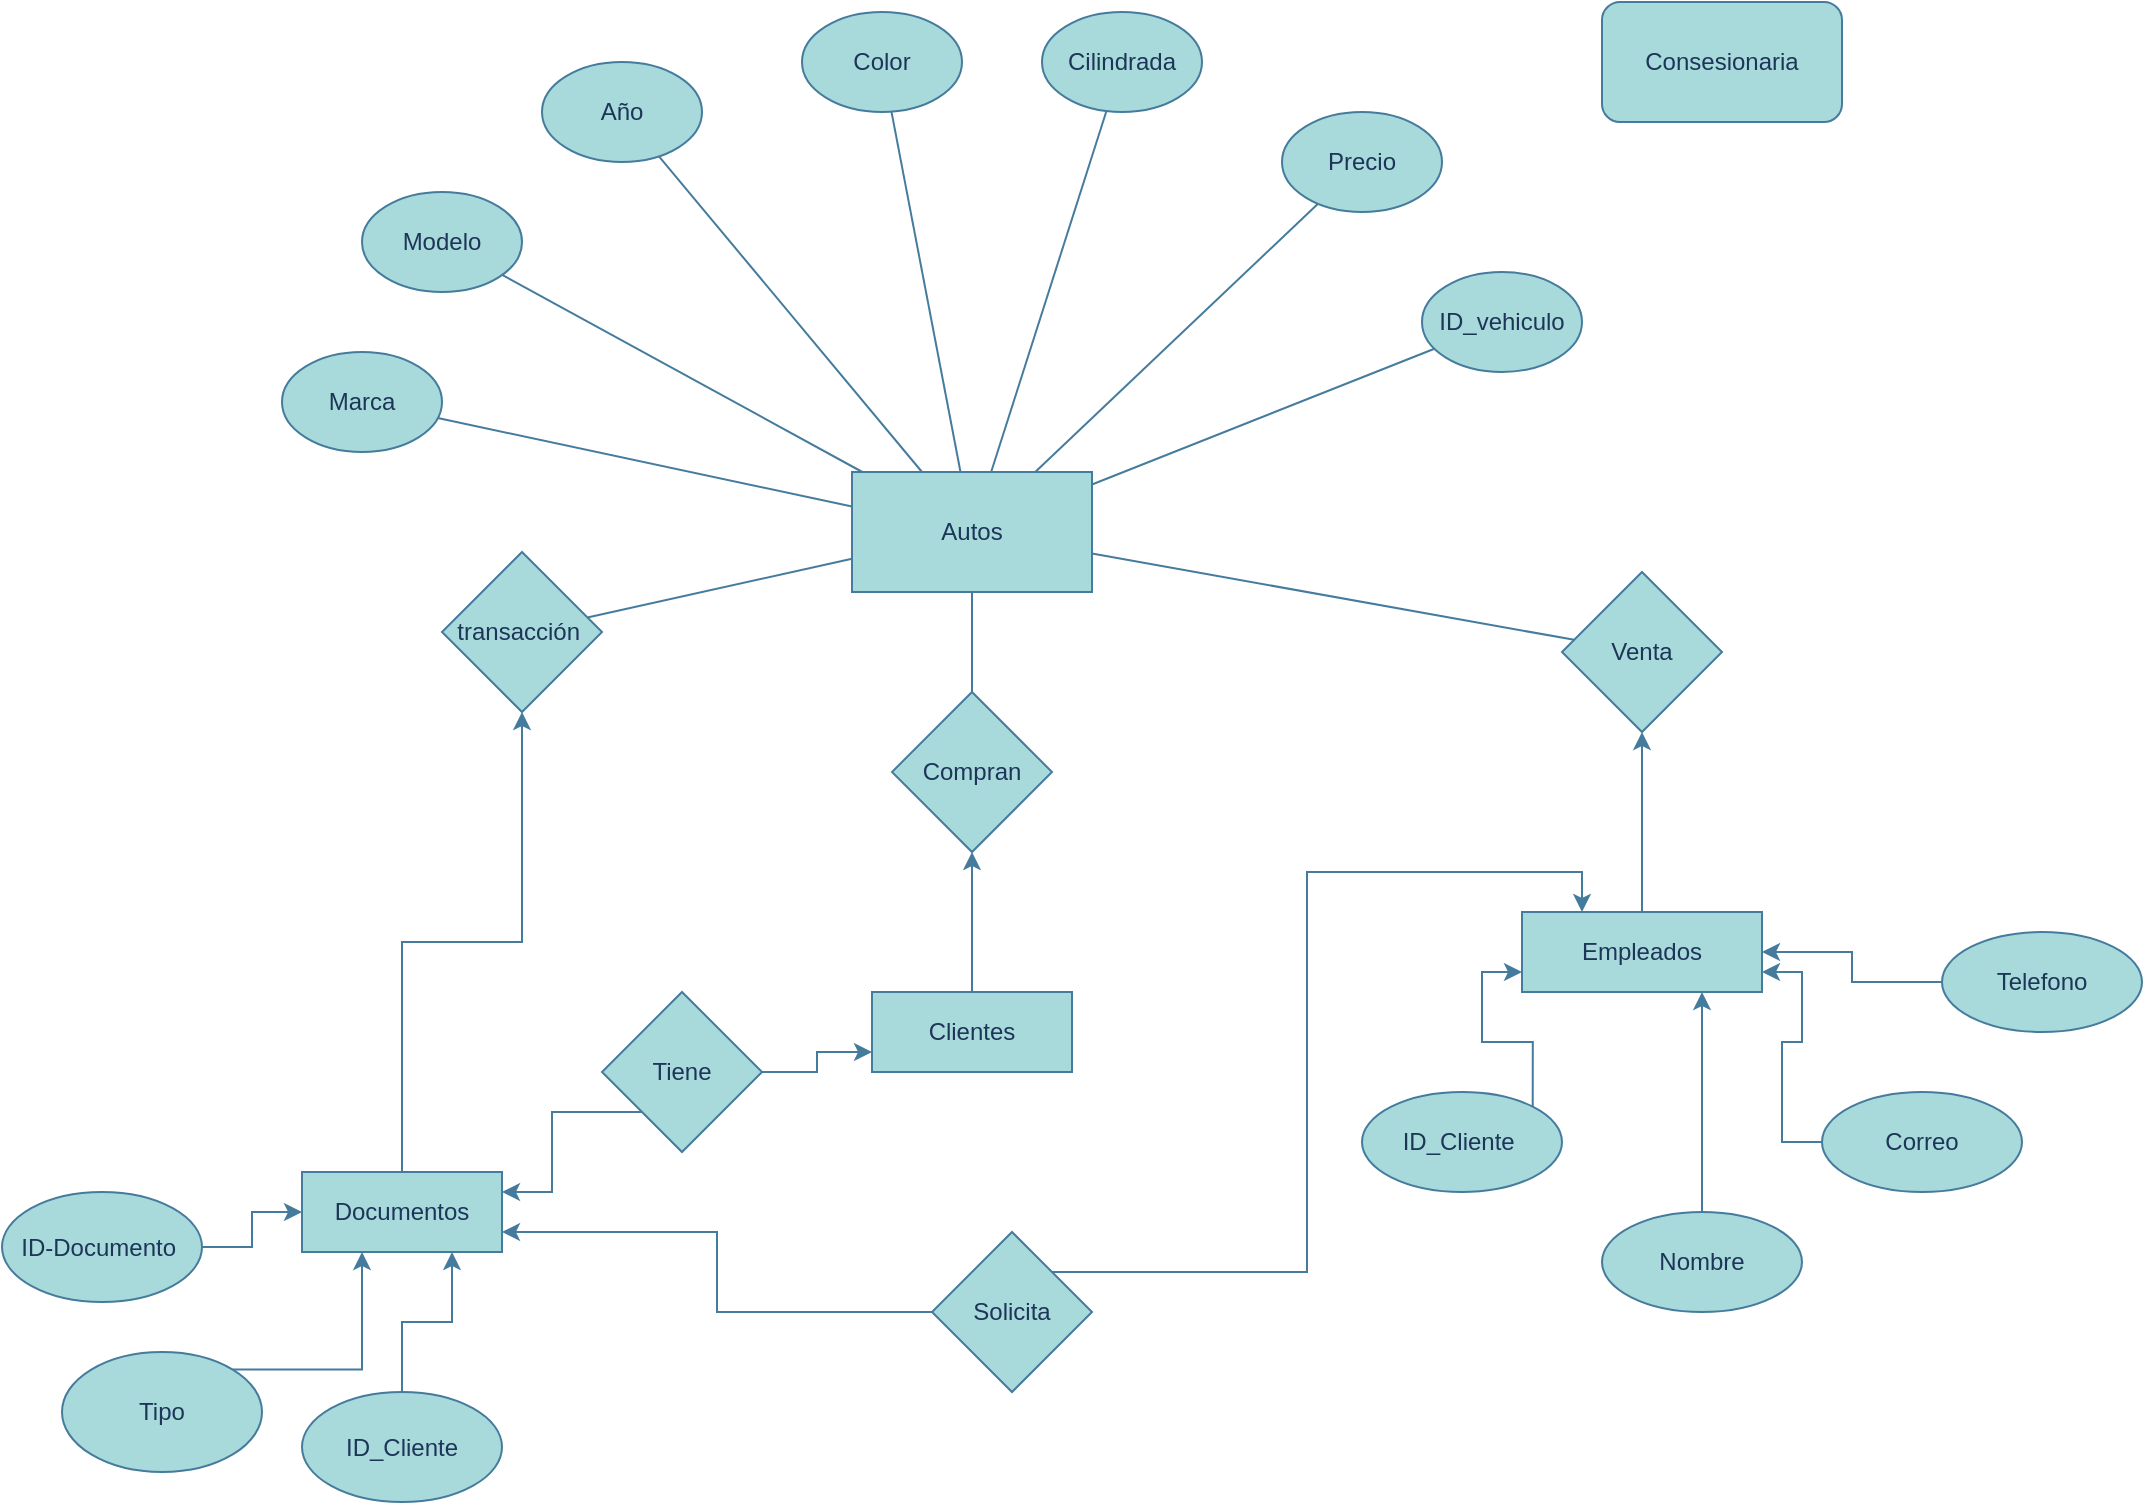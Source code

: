 <mxfile version="24.0.7" type="device" pages="3">
  <diagram id="R2lEEEUBdFMjLlhIrx00" name="Page-1">
    <mxGraphModel dx="1796" dy="388" grid="0" gridSize="10" guides="1" tooltips="1" connect="1" arrows="1" fold="1" page="1" pageScale="1" pageWidth="850" pageHeight="1100" math="0" shadow="0" extFonts="Permanent Marker^https://fonts.googleapis.com/css?family=Permanent+Marker">
      <root>
        <mxCell id="0" />
        <mxCell id="1" parent="0" />
        <mxCell id="hwXEKXvdwMbYfPdyhO-o-1" value="&lt;font style=&quot;vertical-align: inherit;&quot;&gt;&lt;font style=&quot;vertical-align: inherit;&quot;&gt;&lt;font style=&quot;vertical-align: inherit;&quot;&gt;&lt;font style=&quot;vertical-align: inherit;&quot;&gt;&lt;font style=&quot;vertical-align: inherit;&quot;&gt;&lt;font style=&quot;vertical-align: inherit;&quot;&gt;&lt;font style=&quot;vertical-align: inherit;&quot;&gt;&lt;font style=&quot;vertical-align: inherit;&quot;&gt;Autos&lt;/font&gt;&lt;/font&gt;&lt;/font&gt;&lt;/font&gt;&lt;/font&gt;&lt;/font&gt;&lt;br&gt;&lt;/font&gt;&lt;/font&gt;" style="rounded=0;whiteSpace=wrap;html=1;labelBackgroundColor=none;fillColor=#A8DADC;strokeColor=#457B9D;fontColor=#1D3557;" parent="1" vertex="1">
          <mxGeometry x="305" y="240" width="120" height="60" as="geometry" />
        </mxCell>
        <mxCell id="hwXEKXvdwMbYfPdyhO-o-2" value="&lt;font style=&quot;vertical-align: inherit;&quot;&gt;&lt;font style=&quot;vertical-align: inherit;&quot;&gt;Marca&lt;br&gt;&lt;/font&gt;&lt;/font&gt;" style="ellipse;whiteSpace=wrap;html=1;labelBackgroundColor=none;fillColor=#A8DADC;strokeColor=#457B9D;fontColor=#1D3557;" parent="1" vertex="1">
          <mxGeometry x="20" y="180" width="80" height="50" as="geometry" />
        </mxCell>
        <mxCell id="hwXEKXvdwMbYfPdyhO-o-3" value="&lt;font style=&quot;vertical-align: inherit;&quot;&gt;&lt;font style=&quot;vertical-align: inherit;&quot;&gt;Modelo&lt;br&gt;&lt;/font&gt;&lt;/font&gt;" style="ellipse;whiteSpace=wrap;html=1;labelBackgroundColor=none;fillColor=#A8DADC;strokeColor=#457B9D;fontColor=#1D3557;" parent="1" vertex="1">
          <mxGeometry x="60" y="100" width="80" height="50" as="geometry" />
        </mxCell>
        <mxCell id="hwXEKXvdwMbYfPdyhO-o-4" value="&lt;font style=&quot;vertical-align: inherit;&quot;&gt;&lt;font style=&quot;vertical-align: inherit;&quot;&gt;Año&lt;br&gt;&lt;/font&gt;&lt;/font&gt;" style="ellipse;whiteSpace=wrap;html=1;align=center;labelBackgroundColor=none;fillColor=#A8DADC;strokeColor=#457B9D;fontColor=#1D3557;" parent="1" vertex="1">
          <mxGeometry x="150" y="35" width="80" height="50" as="geometry" />
        </mxCell>
        <mxCell id="hwXEKXvdwMbYfPdyhO-o-5" value="&lt;font style=&quot;vertical-align: inherit;&quot;&gt;&lt;font style=&quot;vertical-align: inherit;&quot;&gt;Color&lt;br&gt;&lt;/font&gt;&lt;/font&gt;" style="ellipse;whiteSpace=wrap;html=1;labelBackgroundColor=none;fillColor=#A8DADC;strokeColor=#457B9D;fontColor=#1D3557;" parent="1" vertex="1">
          <mxGeometry x="280" y="10" width="80" height="50" as="geometry" />
        </mxCell>
        <mxCell id="hwXEKXvdwMbYfPdyhO-o-6" value="&lt;font style=&quot;vertical-align: inherit;&quot;&gt;&lt;font style=&quot;vertical-align: inherit;&quot;&gt;Cilindrada&lt;br&gt;&lt;/font&gt;&lt;/font&gt;" style="ellipse;whiteSpace=wrap;html=1;labelBackgroundColor=none;fillColor=#A8DADC;strokeColor=#457B9D;fontColor=#1D3557;" parent="1" vertex="1">
          <mxGeometry x="400" y="10" width="80" height="50" as="geometry" />
        </mxCell>
        <mxCell id="hwXEKXvdwMbYfPdyhO-o-7" value="&lt;font style=&quot;vertical-align: inherit;&quot;&gt;&lt;font style=&quot;vertical-align: inherit;&quot;&gt;Precio&lt;br&gt;&lt;/font&gt;&lt;/font&gt;" style="ellipse;whiteSpace=wrap;html=1;labelBackgroundColor=none;fillColor=#A8DADC;strokeColor=#457B9D;fontColor=#1D3557;" parent="1" vertex="1">
          <mxGeometry x="520" y="60" width="80" height="50" as="geometry" />
        </mxCell>
        <mxCell id="hwXEKXvdwMbYfPdyhO-o-8" value="&lt;font style=&quot;vertical-align: inherit;&quot;&gt;&lt;font style=&quot;vertical-align: inherit;&quot;&gt;ID_vehiculo&lt;br&gt;&lt;/font&gt;&lt;/font&gt;" style="ellipse;whiteSpace=wrap;html=1;labelBackgroundColor=none;fillColor=#A8DADC;strokeColor=#457B9D;fontColor=#1D3557;" parent="1" vertex="1">
          <mxGeometry x="590" y="140" width="80" height="50" as="geometry" />
        </mxCell>
        <mxCell id="hwXEKXvdwMbYfPdyhO-o-16" value="" style="endArrow=none;html=1;rounded=0;labelBackgroundColor=none;strokeColor=#457B9D;fontColor=default;" parent="1" source="hwXEKXvdwMbYfPdyhO-o-2" target="hwXEKXvdwMbYfPdyhO-o-1" edge="1">
          <mxGeometry width="50" height="50" relative="1" as="geometry">
            <mxPoint x="190" y="260" as="sourcePoint" />
            <mxPoint x="250" y="250" as="targetPoint" />
          </mxGeometry>
        </mxCell>
        <mxCell id="hwXEKXvdwMbYfPdyhO-o-19" value="" style="endArrow=none;html=1;rounded=0;labelBackgroundColor=none;strokeColor=#457B9D;fontColor=default;" parent="1" source="hwXEKXvdwMbYfPdyhO-o-4" target="hwXEKXvdwMbYfPdyhO-o-1" edge="1">
          <mxGeometry width="50" height="50" relative="1" as="geometry">
            <mxPoint x="240" y="140.5" as="sourcePoint" />
            <mxPoint x="356" y="169.5" as="targetPoint" />
          </mxGeometry>
        </mxCell>
        <mxCell id="hwXEKXvdwMbYfPdyhO-o-22" value="" style="endArrow=none;html=1;rounded=0;labelBackgroundColor=none;strokeColor=#457B9D;fontColor=default;" parent="1" source="hwXEKXvdwMbYfPdyhO-o-6" target="hwXEKXvdwMbYfPdyhO-o-1" edge="1">
          <mxGeometry width="50" height="50" relative="1" as="geometry">
            <mxPoint x="320" y="160" as="sourcePoint" />
            <mxPoint x="436" y="189" as="targetPoint" />
          </mxGeometry>
        </mxCell>
        <mxCell id="hwXEKXvdwMbYfPdyhO-o-23" value="" style="endArrow=none;html=1;rounded=0;labelBackgroundColor=none;strokeColor=#457B9D;fontColor=default;" parent="1" source="hwXEKXvdwMbYfPdyhO-o-1" target="hwXEKXvdwMbYfPdyhO-o-8" edge="1">
          <mxGeometry width="50" height="50" relative="1" as="geometry">
            <mxPoint x="400" y="260" as="sourcePoint" />
            <mxPoint x="516" y="289" as="targetPoint" />
          </mxGeometry>
        </mxCell>
        <mxCell id="hwXEKXvdwMbYfPdyhO-o-24" value="" style="endArrow=none;html=1;rounded=0;labelBackgroundColor=none;strokeColor=#457B9D;fontColor=default;" parent="1" source="hwXEKXvdwMbYfPdyhO-o-1" target="hwXEKXvdwMbYfPdyhO-o-7" edge="1">
          <mxGeometry width="50" height="50" relative="1" as="geometry">
            <mxPoint x="360" y="201" as="sourcePoint" />
            <mxPoint x="476" y="230" as="targetPoint" />
          </mxGeometry>
        </mxCell>
        <mxCell id="hwXEKXvdwMbYfPdyhO-o-25" value="" style="endArrow=none;html=1;rounded=0;labelBackgroundColor=none;strokeColor=#457B9D;fontColor=default;" parent="1" source="hwXEKXvdwMbYfPdyhO-o-5" target="hwXEKXvdwMbYfPdyhO-o-1" edge="1">
          <mxGeometry width="50" height="50" relative="1" as="geometry">
            <mxPoint x="250" y="110.5" as="sourcePoint" />
            <mxPoint x="366" y="139.5" as="targetPoint" />
          </mxGeometry>
        </mxCell>
        <mxCell id="hwXEKXvdwMbYfPdyhO-o-26" value="" style="endArrow=none;html=1;rounded=0;labelBackgroundColor=none;strokeColor=#457B9D;fontColor=default;" parent="1" source="hwXEKXvdwMbYfPdyhO-o-3" target="hwXEKXvdwMbYfPdyhO-o-1" edge="1">
          <mxGeometry width="50" height="50" relative="1" as="geometry">
            <mxPoint x="130" y="160" as="sourcePoint" />
            <mxPoint x="246" y="189" as="targetPoint" />
          </mxGeometry>
        </mxCell>
        <mxCell id="hwXEKXvdwMbYfPdyhO-o-27" value="transacción&amp;nbsp;" style="rhombus;whiteSpace=wrap;html=1;labelBackgroundColor=none;fillColor=#A8DADC;strokeColor=#457B9D;fontColor=#1D3557;" parent="1" vertex="1">
          <mxGeometry x="100" y="280" width="80" height="80" as="geometry" />
        </mxCell>
        <mxCell id="hwXEKXvdwMbYfPdyhO-o-29" value="Compran" style="rhombus;whiteSpace=wrap;html=1;labelBackgroundColor=none;fillColor=#A8DADC;strokeColor=#457B9D;fontColor=#1D3557;" parent="1" vertex="1">
          <mxGeometry x="325" y="350" width="80" height="80" as="geometry" />
        </mxCell>
        <mxCell id="hwXEKXvdwMbYfPdyhO-o-30" value="Venta" style="rhombus;whiteSpace=wrap;html=1;labelBackgroundColor=none;fillColor=#A8DADC;strokeColor=#457B9D;fontColor=#1D3557;" parent="1" vertex="1">
          <mxGeometry x="660" y="290" width="80" height="80" as="geometry" />
        </mxCell>
        <mxCell id="hwXEKXvdwMbYfPdyhO-o-31" value="" style="endArrow=none;html=1;rounded=0;labelBackgroundColor=none;strokeColor=#457B9D;fontColor=default;" parent="1" source="hwXEKXvdwMbYfPdyhO-o-27" target="hwXEKXvdwMbYfPdyhO-o-1" edge="1">
          <mxGeometry width="50" height="50" relative="1" as="geometry">
            <mxPoint x="230" y="350" as="sourcePoint" />
            <mxPoint x="280" y="300" as="targetPoint" />
            <Array as="points" />
          </mxGeometry>
        </mxCell>
        <mxCell id="hwXEKXvdwMbYfPdyhO-o-33" value="" style="endArrow=none;html=1;rounded=0;labelBackgroundColor=none;strokeColor=#457B9D;fontColor=default;" parent="1" source="hwXEKXvdwMbYfPdyhO-o-29" target="hwXEKXvdwMbYfPdyhO-o-1" edge="1">
          <mxGeometry width="50" height="50" relative="1" as="geometry">
            <mxPoint x="293" y="394" as="sourcePoint" />
            <mxPoint x="400" y="320" as="targetPoint" />
            <Array as="points" />
          </mxGeometry>
        </mxCell>
        <mxCell id="hwXEKXvdwMbYfPdyhO-o-34" value="" style="endArrow=none;html=1;rounded=0;labelBackgroundColor=none;strokeColor=#457B9D;fontColor=default;" parent="1" source="hwXEKXvdwMbYfPdyhO-o-30" target="hwXEKXvdwMbYfPdyhO-o-1" edge="1">
          <mxGeometry width="50" height="50" relative="1" as="geometry">
            <mxPoint x="425" y="364" as="sourcePoint" />
            <mxPoint x="532" y="290" as="targetPoint" />
            <Array as="points" />
          </mxGeometry>
        </mxCell>
        <mxCell id="vdpj2Z4KFWZ4nFpe-SWh-2" value="Consesionaria" style="rounded=1;whiteSpace=wrap;html=1;strokeColor=#457B9D;fontColor=#1D3557;fillColor=#A8DADC;labelBackgroundColor=none;" parent="1" vertex="1">
          <mxGeometry x="680" y="5" width="120" height="60" as="geometry" />
        </mxCell>
        <mxCell id="sTJrTX_2kmDKyQzAmE2a-3" style="edgeStyle=orthogonalEdgeStyle;rounded=0;orthogonalLoop=1;jettySize=auto;html=1;exitX=0.5;exitY=0;exitDx=0;exitDy=0;strokeColor=#457B9D;fontColor=default;labelBackgroundColor=none;" parent="1" source="vdpj2Z4KFWZ4nFpe-SWh-3" target="hwXEKXvdwMbYfPdyhO-o-30" edge="1">
          <mxGeometry relative="1" as="geometry" />
        </mxCell>
        <mxCell id="vdpj2Z4KFWZ4nFpe-SWh-3" value="Empleados" style="rounded=0;whiteSpace=wrap;html=1;strokeColor=#457B9D;fontColor=#1D3557;fillColor=#A8DADC;labelBackgroundColor=none;" parent="1" vertex="1">
          <mxGeometry x="640" y="460" width="120" height="40" as="geometry" />
        </mxCell>
        <mxCell id="sTJrTX_2kmDKyQzAmE2a-2" style="edgeStyle=orthogonalEdgeStyle;rounded=0;orthogonalLoop=1;jettySize=auto;html=1;exitX=0.5;exitY=0;exitDx=0;exitDy=0;strokeColor=#457B9D;fontColor=default;labelBackgroundColor=none;" parent="1" source="sTJrTX_2kmDKyQzAmE2a-1" target="hwXEKXvdwMbYfPdyhO-o-29" edge="1">
          <mxGeometry relative="1" as="geometry" />
        </mxCell>
        <mxCell id="sTJrTX_2kmDKyQzAmE2a-1" value="Clientes" style="rounded=0;whiteSpace=wrap;html=1;strokeColor=#457B9D;fontColor=#1D3557;fillColor=#A8DADC;labelBackgroundColor=none;" parent="1" vertex="1">
          <mxGeometry x="315" y="500" width="100" height="40" as="geometry" />
        </mxCell>
        <mxCell id="J9Jnxunq2Sm5_Kb6UN1S-2" style="edgeStyle=orthogonalEdgeStyle;rounded=0;orthogonalLoop=1;jettySize=auto;html=1;exitX=0.5;exitY=0;exitDx=0;exitDy=0;entryX=0.5;entryY=1;entryDx=0;entryDy=0;strokeColor=#457B9D;fontColor=default;labelBackgroundColor=none;" parent="1" source="J9Jnxunq2Sm5_Kb6UN1S-1" target="hwXEKXvdwMbYfPdyhO-o-27" edge="1">
          <mxGeometry relative="1" as="geometry" />
        </mxCell>
        <mxCell id="J9Jnxunq2Sm5_Kb6UN1S-1" value="Documentos" style="rounded=0;whiteSpace=wrap;html=1;strokeColor=#457B9D;fontColor=#1D3557;fillColor=#A8DADC;labelBackgroundColor=none;" parent="1" vertex="1">
          <mxGeometry x="30" y="590" width="100" height="40" as="geometry" />
        </mxCell>
        <mxCell id="5JzXWBmgMQAcOL0BCZSa-3" style="edgeStyle=orthogonalEdgeStyle;rounded=0;orthogonalLoop=1;jettySize=auto;html=1;exitX=0.5;exitY=0;exitDx=0;exitDy=0;entryX=0.75;entryY=1;entryDx=0;entryDy=0;strokeColor=#457B9D;fontColor=default;labelBackgroundColor=none;" parent="1" source="J9Jnxunq2Sm5_Kb6UN1S-3" target="vdpj2Z4KFWZ4nFpe-SWh-3" edge="1">
          <mxGeometry relative="1" as="geometry" />
        </mxCell>
        <mxCell id="J9Jnxunq2Sm5_Kb6UN1S-3" value="Nombre" style="ellipse;whiteSpace=wrap;html=1;strokeColor=#457B9D;fontColor=#1D3557;fillColor=#A8DADC;labelBackgroundColor=none;" parent="1" vertex="1">
          <mxGeometry x="680" y="610" width="100" height="50" as="geometry" />
        </mxCell>
        <mxCell id="5JzXWBmgMQAcOL0BCZSa-2" style="edgeStyle=orthogonalEdgeStyle;rounded=0;orthogonalLoop=1;jettySize=auto;html=1;exitX=0;exitY=0.5;exitDx=0;exitDy=0;entryX=1;entryY=0.75;entryDx=0;entryDy=0;strokeColor=#457B9D;fontColor=default;labelBackgroundColor=none;" parent="1" source="J9Jnxunq2Sm5_Kb6UN1S-4" target="vdpj2Z4KFWZ4nFpe-SWh-3" edge="1">
          <mxGeometry relative="1" as="geometry" />
        </mxCell>
        <mxCell id="J9Jnxunq2Sm5_Kb6UN1S-4" value="Correo" style="ellipse;whiteSpace=wrap;html=1;strokeColor=#457B9D;fontColor=#1D3557;fillColor=#A8DADC;labelBackgroundColor=none;" parent="1" vertex="1">
          <mxGeometry x="790" y="550" width="100" height="50" as="geometry" />
        </mxCell>
        <mxCell id="5JzXWBmgMQAcOL0BCZSa-5" style="edgeStyle=orthogonalEdgeStyle;rounded=0;orthogonalLoop=1;jettySize=auto;html=1;exitX=1;exitY=0;exitDx=0;exitDy=0;entryX=0;entryY=0.75;entryDx=0;entryDy=0;strokeColor=#457B9D;fontColor=default;labelBackgroundColor=none;" parent="1" source="J9Jnxunq2Sm5_Kb6UN1S-5" target="vdpj2Z4KFWZ4nFpe-SWh-3" edge="1">
          <mxGeometry relative="1" as="geometry" />
        </mxCell>
        <mxCell id="J9Jnxunq2Sm5_Kb6UN1S-5" value="ID_Cliente&amp;nbsp;" style="ellipse;whiteSpace=wrap;html=1;strokeColor=#457B9D;fontColor=#1D3557;fillColor=#A8DADC;labelBackgroundColor=none;" parent="1" vertex="1">
          <mxGeometry x="560" y="550" width="100" height="50" as="geometry" />
        </mxCell>
        <mxCell id="5JzXWBmgMQAcOL0BCZSa-1" style="edgeStyle=orthogonalEdgeStyle;rounded=0;orthogonalLoop=1;jettySize=auto;html=1;exitX=0;exitY=0.5;exitDx=0;exitDy=0;strokeColor=#457B9D;fontColor=default;labelBackgroundColor=none;" parent="1" source="J9Jnxunq2Sm5_Kb6UN1S-6" target="vdpj2Z4KFWZ4nFpe-SWh-3" edge="1">
          <mxGeometry relative="1" as="geometry" />
        </mxCell>
        <mxCell id="J9Jnxunq2Sm5_Kb6UN1S-6" value="Telefono" style="ellipse;whiteSpace=wrap;html=1;strokeColor=#457B9D;fontColor=#1D3557;fillColor=#A8DADC;labelBackgroundColor=none;" parent="1" vertex="1">
          <mxGeometry x="850" y="470" width="100" height="50" as="geometry" />
        </mxCell>
        <mxCell id="5JzXWBmgMQAcOL0BCZSa-7" style="edgeStyle=orthogonalEdgeStyle;rounded=0;orthogonalLoop=1;jettySize=auto;html=1;exitX=1;exitY=0.5;exitDx=0;exitDy=0;entryX=0;entryY=0.75;entryDx=0;entryDy=0;strokeColor=#457B9D;fontColor=default;labelBackgroundColor=none;" parent="1" source="5JzXWBmgMQAcOL0BCZSa-6" target="sTJrTX_2kmDKyQzAmE2a-1" edge="1">
          <mxGeometry relative="1" as="geometry" />
        </mxCell>
        <mxCell id="5JzXWBmgMQAcOL0BCZSa-9" style="edgeStyle=orthogonalEdgeStyle;rounded=0;orthogonalLoop=1;jettySize=auto;html=1;exitX=0;exitY=1;exitDx=0;exitDy=0;entryX=1;entryY=0.25;entryDx=0;entryDy=0;strokeColor=#457B9D;fontColor=default;labelBackgroundColor=none;" parent="1" source="5JzXWBmgMQAcOL0BCZSa-6" target="J9Jnxunq2Sm5_Kb6UN1S-1" edge="1">
          <mxGeometry relative="1" as="geometry" />
        </mxCell>
        <mxCell id="5JzXWBmgMQAcOL0BCZSa-6" value="Tiene" style="rhombus;whiteSpace=wrap;html=1;strokeColor=#457B9D;fontColor=#1D3557;fillColor=#A8DADC;labelBackgroundColor=none;" parent="1" vertex="1">
          <mxGeometry x="180" y="500" width="80" height="80" as="geometry" />
        </mxCell>
        <mxCell id="5JzXWBmgMQAcOL0BCZSa-16" style="edgeStyle=orthogonalEdgeStyle;rounded=0;orthogonalLoop=1;jettySize=auto;html=1;exitX=0.5;exitY=0;exitDx=0;exitDy=0;entryX=0.75;entryY=1;entryDx=0;entryDy=0;strokeColor=#457B9D;fontColor=default;labelBackgroundColor=none;" parent="1" source="5JzXWBmgMQAcOL0BCZSa-10" target="J9Jnxunq2Sm5_Kb6UN1S-1" edge="1">
          <mxGeometry relative="1" as="geometry" />
        </mxCell>
        <mxCell id="5JzXWBmgMQAcOL0BCZSa-10" value="ID_Cliente" style="ellipse;whiteSpace=wrap;html=1;strokeColor=#457B9D;fontColor=#1D3557;fillColor=#A8DADC;labelBackgroundColor=none;" parent="1" vertex="1">
          <mxGeometry x="30" y="700" width="100" height="55" as="geometry" />
        </mxCell>
        <mxCell id="5JzXWBmgMQAcOL0BCZSa-15" style="edgeStyle=orthogonalEdgeStyle;rounded=0;orthogonalLoop=1;jettySize=auto;html=1;exitX=1;exitY=0;exitDx=0;exitDy=0;strokeColor=#457B9D;fontColor=default;labelBackgroundColor=none;" parent="1" source="5JzXWBmgMQAcOL0BCZSa-11" target="J9Jnxunq2Sm5_Kb6UN1S-1" edge="1">
          <mxGeometry relative="1" as="geometry">
            <Array as="points">
              <mxPoint x="60" y="689" />
            </Array>
          </mxGeometry>
        </mxCell>
        <mxCell id="5JzXWBmgMQAcOL0BCZSa-11" value="Tipo" style="ellipse;whiteSpace=wrap;html=1;strokeColor=#457B9D;fontColor=#1D3557;fillColor=#A8DADC;labelBackgroundColor=none;" parent="1" vertex="1">
          <mxGeometry x="-90" y="680" width="100" height="60" as="geometry" />
        </mxCell>
        <mxCell id="5JzXWBmgMQAcOL0BCZSa-14" style="edgeStyle=orthogonalEdgeStyle;rounded=0;orthogonalLoop=1;jettySize=auto;html=1;exitX=1;exitY=0.5;exitDx=0;exitDy=0;strokeColor=#457B9D;fontColor=default;labelBackgroundColor=none;" parent="1" source="5JzXWBmgMQAcOL0BCZSa-12" target="J9Jnxunq2Sm5_Kb6UN1S-1" edge="1">
          <mxGeometry relative="1" as="geometry" />
        </mxCell>
        <mxCell id="5JzXWBmgMQAcOL0BCZSa-12" value="ID-Documento&amp;nbsp;" style="ellipse;whiteSpace=wrap;html=1;strokeColor=#457B9D;fontColor=#1D3557;fillColor=#A8DADC;labelBackgroundColor=none;" parent="1" vertex="1">
          <mxGeometry x="-120" y="600" width="100" height="55" as="geometry" />
        </mxCell>
        <mxCell id="5JzXWBmgMQAcOL0BCZSa-18" style="edgeStyle=orthogonalEdgeStyle;rounded=0;orthogonalLoop=1;jettySize=auto;html=1;exitX=0;exitY=0.5;exitDx=0;exitDy=0;entryX=1;entryY=0.75;entryDx=0;entryDy=0;strokeColor=#457B9D;fontColor=default;labelBackgroundColor=none;" parent="1" source="5JzXWBmgMQAcOL0BCZSa-17" target="J9Jnxunq2Sm5_Kb6UN1S-1" edge="1">
          <mxGeometry relative="1" as="geometry" />
        </mxCell>
        <mxCell id="5JzXWBmgMQAcOL0BCZSa-19" style="edgeStyle=orthogonalEdgeStyle;rounded=0;orthogonalLoop=1;jettySize=auto;html=1;exitX=1;exitY=0;exitDx=0;exitDy=0;entryX=0.25;entryY=0;entryDx=0;entryDy=0;strokeColor=#457B9D;fontColor=default;labelBackgroundColor=none;" parent="1" source="5JzXWBmgMQAcOL0BCZSa-17" target="vdpj2Z4KFWZ4nFpe-SWh-3" edge="1">
          <mxGeometry relative="1" as="geometry" />
        </mxCell>
        <mxCell id="5JzXWBmgMQAcOL0BCZSa-17" value="Solicita" style="rhombus;whiteSpace=wrap;html=1;strokeColor=#457B9D;fontColor=#1D3557;fillColor=#A8DADC;labelBackgroundColor=none;" parent="1" vertex="1">
          <mxGeometry x="345" y="620" width="80" height="80" as="geometry" />
        </mxCell>
      </root>
    </mxGraphModel>
  </diagram>
  <diagram id="D9mTGrZSzXa4u72HN-Tj" name="Página-2">
    <mxGraphModel dx="1338" dy="550" grid="0" gridSize="12" guides="1" tooltips="1" connect="1" arrows="1" fold="1" page="1" pageScale="1" pageWidth="850" pageHeight="1100" background="none" math="0" shadow="0">
      <root>
        <mxCell id="0" />
        <mxCell id="1" parent="0" />
        <mxCell id="C7_fMhmRsACBIRnDQX76-1" value="Autos" style="shape=table;startSize=30;container=1;collapsible=1;childLayout=tableLayout;fixedRows=1;rowLines=0;fontStyle=1;align=center;resizeLast=1;html=1;labelBackgroundColor=none;fillColor=#21C0A5;strokeColor=#006658;fontColor=#5C5C5C;" parent="1" vertex="1">
          <mxGeometry x="10" y="40" width="280" height="500" as="geometry" />
        </mxCell>
        <mxCell id="C7_fMhmRsACBIRnDQX76-2" value="" style="shape=tableRow;horizontal=0;startSize=0;swimlaneHead=0;swimlaneBody=0;fillColor=none;collapsible=0;dropTarget=0;points=[[0,0.5],[1,0.5]];portConstraint=eastwest;top=0;left=0;right=0;bottom=1;labelBackgroundColor=none;strokeColor=#006658;fontColor=#5C5C5C;" parent="C7_fMhmRsACBIRnDQX76-1" vertex="1">
          <mxGeometry y="30" width="280" height="30" as="geometry" />
        </mxCell>
        <mxCell id="C7_fMhmRsACBIRnDQX76-3" value="PK" style="shape=partialRectangle;connectable=0;fillColor=none;top=0;left=0;bottom=0;right=0;fontStyle=1;overflow=hidden;whiteSpace=wrap;html=1;labelBackgroundColor=none;strokeColor=#006658;fontColor=#5C5C5C;" parent="C7_fMhmRsACBIRnDQX76-2" vertex="1">
          <mxGeometry width="30" height="30" as="geometry">
            <mxRectangle width="30" height="30" as="alternateBounds" />
          </mxGeometry>
        </mxCell>
        <mxCell id="C7_fMhmRsACBIRnDQX76-4" value="Autos" style="shape=partialRectangle;connectable=0;fillColor=none;top=0;left=0;bottom=0;right=0;align=left;spacingLeft=6;fontStyle=5;overflow=hidden;whiteSpace=wrap;html=1;labelBackgroundColor=none;strokeColor=#006658;fontColor=#5C5C5C;" parent="C7_fMhmRsACBIRnDQX76-2" vertex="1">
          <mxGeometry x="30" width="250" height="30" as="geometry">
            <mxRectangle width="250" height="30" as="alternateBounds" />
          </mxGeometry>
        </mxCell>
        <mxCell id="C7_fMhmRsACBIRnDQX76-5" value="" style="shape=tableRow;horizontal=0;startSize=0;swimlaneHead=0;swimlaneBody=0;fillColor=none;collapsible=0;dropTarget=0;points=[[0,0.5],[1,0.5]];portConstraint=eastwest;top=0;left=0;right=0;bottom=0;labelBackgroundColor=none;strokeColor=#006658;fontColor=#5C5C5C;" parent="C7_fMhmRsACBIRnDQX76-1" vertex="1">
          <mxGeometry y="60" width="280" height="30" as="geometry" />
        </mxCell>
        <mxCell id="C7_fMhmRsACBIRnDQX76-6" value="" style="shape=partialRectangle;connectable=0;fillColor=none;top=0;left=0;bottom=0;right=0;editable=1;overflow=hidden;whiteSpace=wrap;html=1;labelBackgroundColor=none;strokeColor=#006658;fontColor=#5C5C5C;" parent="C7_fMhmRsACBIRnDQX76-5" vertex="1">
          <mxGeometry width="30" height="30" as="geometry">
            <mxRectangle width="30" height="30" as="alternateBounds" />
          </mxGeometry>
        </mxCell>
        <mxCell id="C7_fMhmRsACBIRnDQX76-7" value="Marca VARCHAR (30) NOT NULL&amp;nbsp;" style="shape=partialRectangle;connectable=0;fillColor=none;top=0;left=0;bottom=0;right=0;align=left;spacingLeft=6;overflow=hidden;whiteSpace=wrap;html=1;labelBackgroundColor=none;strokeColor=#006658;fontColor=#5C5C5C;" parent="C7_fMhmRsACBIRnDQX76-5" vertex="1">
          <mxGeometry x="30" width="250" height="30" as="geometry">
            <mxRectangle width="250" height="30" as="alternateBounds" />
          </mxGeometry>
        </mxCell>
        <mxCell id="C7_fMhmRsACBIRnDQX76-8" value="" style="shape=tableRow;horizontal=0;startSize=0;swimlaneHead=0;swimlaneBody=0;fillColor=none;collapsible=0;dropTarget=0;points=[[0,0.5],[1,0.5]];portConstraint=eastwest;top=0;left=0;right=0;bottom=0;labelBackgroundColor=none;strokeColor=#006658;fontColor=#5C5C5C;" parent="C7_fMhmRsACBIRnDQX76-1" vertex="1">
          <mxGeometry y="90" width="280" height="30" as="geometry" />
        </mxCell>
        <mxCell id="C7_fMhmRsACBIRnDQX76-9" value="" style="shape=partialRectangle;connectable=0;fillColor=none;top=0;left=0;bottom=0;right=0;editable=1;overflow=hidden;whiteSpace=wrap;html=1;labelBackgroundColor=none;strokeColor=#006658;fontColor=#5C5C5C;" parent="C7_fMhmRsACBIRnDQX76-8" vertex="1">
          <mxGeometry width="30" height="30" as="geometry">
            <mxRectangle width="30" height="30" as="alternateBounds" />
          </mxGeometry>
        </mxCell>
        <mxCell id="C7_fMhmRsACBIRnDQX76-10" value="Modelo VARCHAR (30) NOT NULL" style="shape=partialRectangle;connectable=0;fillColor=none;top=0;left=0;bottom=0;right=0;align=left;spacingLeft=6;overflow=hidden;whiteSpace=wrap;html=1;labelBackgroundColor=none;strokeColor=#006658;fontColor=#5C5C5C;" parent="C7_fMhmRsACBIRnDQX76-8" vertex="1">
          <mxGeometry x="30" width="250" height="30" as="geometry">
            <mxRectangle width="250" height="30" as="alternateBounds" />
          </mxGeometry>
        </mxCell>
        <mxCell id="C7_fMhmRsACBIRnDQX76-11" value="" style="shape=tableRow;horizontal=0;startSize=0;swimlaneHead=0;swimlaneBody=0;fillColor=none;collapsible=0;dropTarget=0;points=[[0,0.5],[1,0.5]];portConstraint=eastwest;top=0;left=0;right=0;bottom=0;labelBackgroundColor=none;strokeColor=#006658;fontColor=#5C5C5C;" parent="C7_fMhmRsACBIRnDQX76-1" vertex="1">
          <mxGeometry y="120" width="280" height="30" as="geometry" />
        </mxCell>
        <mxCell id="C7_fMhmRsACBIRnDQX76-12" value="" style="shape=partialRectangle;connectable=0;fillColor=none;top=0;left=0;bottom=0;right=0;editable=1;overflow=hidden;whiteSpace=wrap;html=1;labelBackgroundColor=none;strokeColor=#006658;fontColor=#5C5C5C;" parent="C7_fMhmRsACBIRnDQX76-11" vertex="1">
          <mxGeometry width="30" height="30" as="geometry">
            <mxRectangle width="30" height="30" as="alternateBounds" />
          </mxGeometry>
        </mxCell>
        <mxCell id="C7_fMhmRsACBIRnDQX76-13" value="Año YEAR/SMALLINT" style="shape=partialRectangle;connectable=0;fillColor=none;top=0;left=0;bottom=0;right=0;align=left;spacingLeft=6;overflow=hidden;whiteSpace=wrap;html=1;labelBackgroundColor=none;strokeColor=#006658;fontColor=#5C5C5C;" parent="C7_fMhmRsACBIRnDQX76-11" vertex="1">
          <mxGeometry x="30" width="250" height="30" as="geometry">
            <mxRectangle width="250" height="30" as="alternateBounds" />
          </mxGeometry>
        </mxCell>
        <mxCell id="Yh5w6B4X2mvzSJqkXaAq-1" style="shape=tableRow;horizontal=0;startSize=0;swimlaneHead=0;swimlaneBody=0;fillColor=none;collapsible=0;dropTarget=0;points=[[0,0.5],[1,0.5]];portConstraint=eastwest;top=0;left=0;right=0;bottom=0;labelBackgroundColor=none;strokeColor=#006658;fontColor=#5C5C5C;" parent="C7_fMhmRsACBIRnDQX76-1" vertex="1">
          <mxGeometry y="150" width="280" height="30" as="geometry" />
        </mxCell>
        <mxCell id="Yh5w6B4X2mvzSJqkXaAq-2" style="shape=partialRectangle;connectable=0;fillColor=none;top=0;left=0;bottom=0;right=0;editable=1;overflow=hidden;whiteSpace=wrap;html=1;labelBackgroundColor=none;strokeColor=#006658;fontColor=#5C5C5C;" parent="Yh5w6B4X2mvzSJqkXaAq-1" vertex="1">
          <mxGeometry width="30" height="30" as="geometry">
            <mxRectangle width="30" height="30" as="alternateBounds" />
          </mxGeometry>
        </mxCell>
        <mxCell id="Yh5w6B4X2mvzSJqkXaAq-3" value="Tipo&amp;nbsp;VARCHAR (30) NOT NUL" style="shape=partialRectangle;connectable=0;fillColor=none;top=0;left=0;bottom=0;right=0;align=left;spacingLeft=6;overflow=hidden;whiteSpace=wrap;html=1;labelBackgroundColor=none;strokeColor=#006658;fontColor=#5C5C5C;" parent="Yh5w6B4X2mvzSJqkXaAq-1" vertex="1">
          <mxGeometry x="30" width="250" height="30" as="geometry">
            <mxRectangle width="250" height="30" as="alternateBounds" />
          </mxGeometry>
        </mxCell>
        <mxCell id="Yh5w6B4X2mvzSJqkXaAq-13" style="shape=tableRow;horizontal=0;startSize=0;swimlaneHead=0;swimlaneBody=0;fillColor=none;collapsible=0;dropTarget=0;points=[[0,0.5],[1,0.5]];portConstraint=eastwest;top=0;left=0;right=0;bottom=0;labelBackgroundColor=none;strokeColor=#006658;fontColor=#5C5C5C;" parent="C7_fMhmRsACBIRnDQX76-1" vertex="1">
          <mxGeometry y="180" width="280" height="30" as="geometry" />
        </mxCell>
        <mxCell id="Yh5w6B4X2mvzSJqkXaAq-14" style="shape=partialRectangle;connectable=0;fillColor=none;top=0;left=0;bottom=0;right=0;editable=1;overflow=hidden;whiteSpace=wrap;html=1;labelBackgroundColor=none;strokeColor=#006658;fontColor=#5C5C5C;" parent="Yh5w6B4X2mvzSJqkXaAq-13" vertex="1">
          <mxGeometry width="30" height="30" as="geometry">
            <mxRectangle width="30" height="30" as="alternateBounds" />
          </mxGeometry>
        </mxCell>
        <mxCell id="Yh5w6B4X2mvzSJqkXaAq-15" value="Color&amp;nbsp;VARCHAR (30) NOT NUL" style="shape=partialRectangle;connectable=0;fillColor=none;top=0;left=0;bottom=0;right=0;align=left;spacingLeft=6;overflow=hidden;whiteSpace=wrap;html=1;labelBackgroundColor=none;strokeColor=#006658;fontColor=#5C5C5C;" parent="Yh5w6B4X2mvzSJqkXaAq-13" vertex="1">
          <mxGeometry x="30" width="250" height="30" as="geometry">
            <mxRectangle width="250" height="30" as="alternateBounds" />
          </mxGeometry>
        </mxCell>
        <mxCell id="Yh5w6B4X2mvzSJqkXaAq-4" style="shape=tableRow;horizontal=0;startSize=0;swimlaneHead=0;swimlaneBody=0;fillColor=none;collapsible=0;dropTarget=0;points=[[0,0.5],[1,0.5]];portConstraint=eastwest;top=0;left=0;right=0;bottom=0;labelBackgroundColor=none;strokeColor=#006658;fontColor=#5C5C5C;" parent="C7_fMhmRsACBIRnDQX76-1" vertex="1">
          <mxGeometry y="210" width="280" height="30" as="geometry" />
        </mxCell>
        <mxCell id="Yh5w6B4X2mvzSJqkXaAq-5" style="shape=partialRectangle;connectable=0;fillColor=none;top=0;left=0;bottom=0;right=0;editable=1;overflow=hidden;whiteSpace=wrap;html=1;labelBackgroundColor=none;strokeColor=#006658;fontColor=#5C5C5C;" parent="Yh5w6B4X2mvzSJqkXaAq-4" vertex="1">
          <mxGeometry width="30" height="30" as="geometry">
            <mxRectangle width="30" height="30" as="alternateBounds" />
          </mxGeometry>
        </mxCell>
        <mxCell id="Yh5w6B4X2mvzSJqkXaAq-6" value="Cilindraje&amp;nbsp;VARCHAR (30) NOT NUL" style="shape=partialRectangle;connectable=0;fillColor=none;top=0;left=0;bottom=0;right=0;align=left;spacingLeft=6;overflow=hidden;whiteSpace=wrap;html=1;labelBackgroundColor=none;strokeColor=#006658;fontColor=#5C5C5C;" parent="Yh5w6B4X2mvzSJqkXaAq-4" vertex="1">
          <mxGeometry x="30" width="250" height="30" as="geometry">
            <mxRectangle width="250" height="30" as="alternateBounds" />
          </mxGeometry>
        </mxCell>
        <mxCell id="Yh5w6B4X2mvzSJqkXaAq-7" style="shape=tableRow;horizontal=0;startSize=0;swimlaneHead=0;swimlaneBody=0;fillColor=none;collapsible=0;dropTarget=0;points=[[0,0.5],[1,0.5]];portConstraint=eastwest;top=0;left=0;right=0;bottom=0;labelBackgroundColor=none;strokeColor=#006658;fontColor=#5C5C5C;" parent="C7_fMhmRsACBIRnDQX76-1" vertex="1">
          <mxGeometry y="240" width="280" height="30" as="geometry" />
        </mxCell>
        <mxCell id="Yh5w6B4X2mvzSJqkXaAq-8" style="shape=partialRectangle;connectable=0;fillColor=none;top=0;left=0;bottom=0;right=0;editable=1;overflow=hidden;whiteSpace=wrap;html=1;labelBackgroundColor=none;strokeColor=#006658;fontColor=#5C5C5C;" parent="Yh5w6B4X2mvzSJqkXaAq-7" vertex="1">
          <mxGeometry width="30" height="30" as="geometry">
            <mxRectangle width="30" height="30" as="alternateBounds" />
          </mxGeometry>
        </mxCell>
        <mxCell id="Yh5w6B4X2mvzSJqkXaAq-9" value="ID_Vehículo&amp;nbsp;VARCHAR (30) NOT NUL&amp;nbsp;" style="shape=partialRectangle;connectable=0;fillColor=none;top=0;left=0;bottom=0;right=0;align=left;spacingLeft=6;overflow=hidden;whiteSpace=wrap;html=1;labelBackgroundColor=none;strokeColor=#006658;fontColor=#5C5C5C;" parent="Yh5w6B4X2mvzSJqkXaAq-7" vertex="1">
          <mxGeometry x="30" width="250" height="30" as="geometry">
            <mxRectangle width="250" height="30" as="alternateBounds" />
          </mxGeometry>
        </mxCell>
        <mxCell id="Yh5w6B4X2mvzSJqkXaAq-16" style="shape=tableRow;horizontal=0;startSize=0;swimlaneHead=0;swimlaneBody=0;fillColor=none;collapsible=0;dropTarget=0;points=[[0,0.5],[1,0.5]];portConstraint=eastwest;top=0;left=0;right=0;bottom=0;labelBackgroundColor=none;strokeColor=#006658;fontColor=#5C5C5C;" parent="C7_fMhmRsACBIRnDQX76-1" vertex="1">
          <mxGeometry y="270" width="280" height="30" as="geometry" />
        </mxCell>
        <mxCell id="Yh5w6B4X2mvzSJqkXaAq-17" style="shape=partialRectangle;connectable=0;fillColor=none;top=0;left=0;bottom=0;right=0;editable=1;overflow=hidden;whiteSpace=wrap;html=1;labelBackgroundColor=none;strokeColor=#006658;fontColor=#5C5C5C;" parent="Yh5w6B4X2mvzSJqkXaAq-16" vertex="1">
          <mxGeometry width="30" height="30" as="geometry">
            <mxRectangle width="30" height="30" as="alternateBounds" />
          </mxGeometry>
        </mxCell>
        <mxCell id="Yh5w6B4X2mvzSJqkXaAq-18" value="Transmisión&amp;nbsp;VARCHAR (30) NOT NUL&amp;nbsp;" style="shape=partialRectangle;connectable=0;fillColor=none;top=0;left=0;bottom=0;right=0;align=left;spacingLeft=6;overflow=hidden;whiteSpace=wrap;html=1;labelBackgroundColor=none;strokeColor=#006658;fontColor=#5C5C5C;" parent="Yh5w6B4X2mvzSJqkXaAq-16" vertex="1">
          <mxGeometry x="30" width="250" height="30" as="geometry">
            <mxRectangle width="250" height="30" as="alternateBounds" />
          </mxGeometry>
        </mxCell>
        <mxCell id="Yh5w6B4X2mvzSJqkXaAq-10" style="shape=tableRow;horizontal=0;startSize=0;swimlaneHead=0;swimlaneBody=0;fillColor=none;collapsible=0;dropTarget=0;points=[[0,0.5],[1,0.5]];portConstraint=eastwest;top=0;left=0;right=0;bottom=0;labelBackgroundColor=none;strokeColor=#006658;fontColor=#5C5C5C;" parent="C7_fMhmRsACBIRnDQX76-1" vertex="1">
          <mxGeometry y="300" width="280" height="30" as="geometry" />
        </mxCell>
        <mxCell id="Yh5w6B4X2mvzSJqkXaAq-11" style="shape=partialRectangle;connectable=0;fillColor=none;top=0;left=0;bottom=0;right=0;editable=1;overflow=hidden;whiteSpace=wrap;html=1;labelBackgroundColor=none;strokeColor=#006658;fontColor=#5C5C5C;" parent="Yh5w6B4X2mvzSJqkXaAq-10" vertex="1">
          <mxGeometry width="30" height="30" as="geometry">
            <mxRectangle width="30" height="30" as="alternateBounds" />
          </mxGeometry>
        </mxCell>
        <mxCell id="Yh5w6B4X2mvzSJqkXaAq-12" value="Precio&amp;nbsp;DECIMAL o FLOAT" style="shape=partialRectangle;connectable=0;fillColor=none;top=0;left=0;bottom=0;right=0;align=left;spacingLeft=6;overflow=hidden;whiteSpace=wrap;html=1;labelBackgroundColor=none;strokeColor=#006658;fontColor=#5C5C5C;" parent="Yh5w6B4X2mvzSJqkXaAq-10" vertex="1">
          <mxGeometry x="30" width="250" height="30" as="geometry">
            <mxRectangle width="250" height="30" as="alternateBounds" />
          </mxGeometry>
        </mxCell>
        <mxCell id="pqBD-8RDNE2BtX52uhga-1" style="shape=tableRow;horizontal=0;startSize=0;swimlaneHead=0;swimlaneBody=0;fillColor=none;collapsible=0;dropTarget=0;points=[[0,0.5],[1,0.5]];portConstraint=eastwest;top=0;left=0;right=0;bottom=0;labelBackgroundColor=none;strokeColor=#006658;fontColor=#5C5C5C;" parent="C7_fMhmRsACBIRnDQX76-1" vertex="1">
          <mxGeometry y="330" width="280" height="30" as="geometry" />
        </mxCell>
        <mxCell id="pqBD-8RDNE2BtX52uhga-2" style="shape=partialRectangle;connectable=0;fillColor=none;top=0;left=0;bottom=0;right=0;editable=1;overflow=hidden;whiteSpace=wrap;html=1;labelBackgroundColor=none;strokeColor=#006658;fontColor=#5C5C5C;" parent="pqBD-8RDNE2BtX52uhga-1" vertex="1">
          <mxGeometry width="30" height="30" as="geometry">
            <mxRectangle width="30" height="30" as="alternateBounds" />
          </mxGeometry>
        </mxCell>
        <mxCell id="pqBD-8RDNE2BtX52uhga-3" value="Placa VARCHAR (30) NOT NUL" style="shape=partialRectangle;connectable=0;fillColor=none;top=0;left=0;bottom=0;right=0;align=left;spacingLeft=6;overflow=hidden;whiteSpace=wrap;html=1;labelBackgroundColor=none;strokeColor=#006658;fontColor=#5C5C5C;" parent="pqBD-8RDNE2BtX52uhga-1" vertex="1">
          <mxGeometry x="30" width="250" height="30" as="geometry">
            <mxRectangle width="250" height="30" as="alternateBounds" />
          </mxGeometry>
        </mxCell>
        <mxCell id="pqBD-8RDNE2BtX52uhga-4" style="shape=tableRow;horizontal=0;startSize=0;swimlaneHead=0;swimlaneBody=0;fillColor=none;collapsible=0;dropTarget=0;points=[[0,0.5],[1,0.5]];portConstraint=eastwest;top=0;left=0;right=0;bottom=0;labelBackgroundColor=none;strokeColor=#006658;fontColor=#5C5C5C;" parent="C7_fMhmRsACBIRnDQX76-1" vertex="1">
          <mxGeometry y="360" width="280" height="30" as="geometry" />
        </mxCell>
        <mxCell id="pqBD-8RDNE2BtX52uhga-5" style="shape=partialRectangle;connectable=0;fillColor=none;top=0;left=0;bottom=0;right=0;editable=1;overflow=hidden;whiteSpace=wrap;html=1;labelBackgroundColor=none;strokeColor=#006658;fontColor=#5C5C5C;" parent="pqBD-8RDNE2BtX52uhga-4" vertex="1">
          <mxGeometry width="30" height="30" as="geometry">
            <mxRectangle width="30" height="30" as="alternateBounds" />
          </mxGeometry>
        </mxCell>
        <mxCell id="pqBD-8RDNE2BtX52uhga-6" value="Estado VARCHAR (30) NOT NUL" style="shape=partialRectangle;connectable=0;fillColor=none;top=0;left=0;bottom=0;right=0;align=left;spacingLeft=6;overflow=hidden;whiteSpace=wrap;html=1;labelBackgroundColor=none;strokeColor=#006658;fontColor=#5C5C5C;" parent="pqBD-8RDNE2BtX52uhga-4" vertex="1">
          <mxGeometry x="30" width="250" height="30" as="geometry">
            <mxRectangle width="250" height="30" as="alternateBounds" />
          </mxGeometry>
        </mxCell>
        <mxCell id="pqBD-8RDNE2BtX52uhga-7" style="shape=tableRow;horizontal=0;startSize=0;swimlaneHead=0;swimlaneBody=0;fillColor=none;collapsible=0;dropTarget=0;points=[[0,0.5],[1,0.5]];portConstraint=eastwest;top=0;left=0;right=0;bottom=0;labelBackgroundColor=none;strokeColor=#006658;fontColor=#5C5C5C;" parent="C7_fMhmRsACBIRnDQX76-1" vertex="1">
          <mxGeometry y="390" width="280" height="30" as="geometry" />
        </mxCell>
        <mxCell id="pqBD-8RDNE2BtX52uhga-8" style="shape=partialRectangle;connectable=0;fillColor=none;top=0;left=0;bottom=0;right=0;editable=1;overflow=hidden;whiteSpace=wrap;html=1;labelBackgroundColor=none;strokeColor=#006658;fontColor=#5C5C5C;" parent="pqBD-8RDNE2BtX52uhga-7" vertex="1">
          <mxGeometry width="30" height="30" as="geometry">
            <mxRectangle width="30" height="30" as="alternateBounds" />
          </mxGeometry>
        </mxCell>
        <mxCell id="pqBD-8RDNE2BtX52uhga-9" value="Combustible VARCHAR (30) NOT NUL" style="shape=partialRectangle;connectable=0;fillColor=none;top=0;left=0;bottom=0;right=0;align=left;spacingLeft=6;overflow=hidden;whiteSpace=wrap;html=1;labelBackgroundColor=none;strokeColor=#006658;fontColor=#5C5C5C;" parent="pqBD-8RDNE2BtX52uhga-7" vertex="1">
          <mxGeometry x="30" width="250" height="30" as="geometry">
            <mxRectangle width="250" height="30" as="alternateBounds" />
          </mxGeometry>
        </mxCell>
        <mxCell id="pqBD-8RDNE2BtX52uhga-10" style="shape=tableRow;horizontal=0;startSize=0;swimlaneHead=0;swimlaneBody=0;fillColor=none;collapsible=0;dropTarget=0;points=[[0,0.5],[1,0.5]];portConstraint=eastwest;top=0;left=0;right=0;bottom=0;labelBackgroundColor=none;strokeColor=#006658;fontColor=#5C5C5C;" parent="C7_fMhmRsACBIRnDQX76-1" vertex="1">
          <mxGeometry y="420" width="280" height="30" as="geometry" />
        </mxCell>
        <mxCell id="pqBD-8RDNE2BtX52uhga-11" style="shape=partialRectangle;connectable=0;fillColor=none;top=0;left=0;bottom=0;right=0;editable=1;overflow=hidden;whiteSpace=wrap;html=1;labelBackgroundColor=none;strokeColor=#006658;fontColor=#5C5C5C;" parent="pqBD-8RDNE2BtX52uhga-10" vertex="1">
          <mxGeometry width="30" height="30" as="geometry">
            <mxRectangle width="30" height="30" as="alternateBounds" />
          </mxGeometry>
        </mxCell>
        <mxCell id="pqBD-8RDNE2BtX52uhga-12" value="Tracción VARCHAR (30) NOT NUL&amp;nbsp;" style="shape=partialRectangle;connectable=0;fillColor=none;top=0;left=0;bottom=0;right=0;align=left;spacingLeft=6;overflow=hidden;whiteSpace=wrap;html=1;labelBackgroundColor=none;strokeColor=#006658;fontColor=#5C5C5C;" parent="pqBD-8RDNE2BtX52uhga-10" vertex="1">
          <mxGeometry x="30" width="250" height="30" as="geometry">
            <mxRectangle width="250" height="30" as="alternateBounds" />
          </mxGeometry>
        </mxCell>
        <mxCell id="pqBD-8RDNE2BtX52uhga-13" style="shape=tableRow;horizontal=0;startSize=0;swimlaneHead=0;swimlaneBody=0;fillColor=none;collapsible=0;dropTarget=0;points=[[0,0.5],[1,0.5]];portConstraint=eastwest;top=0;left=0;right=0;bottom=0;labelBackgroundColor=none;strokeColor=#006658;fontColor=#5C5C5C;" parent="C7_fMhmRsACBIRnDQX76-1" vertex="1">
          <mxGeometry y="450" width="280" height="30" as="geometry" />
        </mxCell>
        <mxCell id="pqBD-8RDNE2BtX52uhga-14" style="shape=partialRectangle;connectable=0;fillColor=none;top=0;left=0;bottom=0;right=0;editable=1;overflow=hidden;whiteSpace=wrap;html=1;labelBackgroundColor=none;strokeColor=#006658;fontColor=#5C5C5C;" parent="pqBD-8RDNE2BtX52uhga-13" vertex="1">
          <mxGeometry width="30" height="30" as="geometry">
            <mxRectangle width="30" height="30" as="alternateBounds" />
          </mxGeometry>
        </mxCell>
        <mxCell id="pqBD-8RDNE2BtX52uhga-15" value="Kilometraje&amp;nbsp;INT o FLOAT" style="shape=partialRectangle;connectable=0;fillColor=none;top=0;left=0;bottom=0;right=0;align=left;spacingLeft=6;overflow=hidden;whiteSpace=wrap;html=1;labelBackgroundColor=none;strokeColor=#006658;fontColor=#5C5C5C;" parent="pqBD-8RDNE2BtX52uhga-13" vertex="1">
          <mxGeometry x="30" width="250" height="30" as="geometry">
            <mxRectangle width="250" height="30" as="alternateBounds" />
          </mxGeometry>
        </mxCell>
        <mxCell id="C7_fMhmRsACBIRnDQX76-27" value="Cliente" style="shape=table;startSize=30;container=1;collapsible=1;childLayout=tableLayout;fixedRows=1;rowLines=0;fontStyle=1;align=center;resizeLast=1;html=1;labelBackgroundColor=none;fillColor=#21C0A5;strokeColor=#006658;fontColor=#5C5C5C;" parent="1" vertex="1">
          <mxGeometry x="431" y="37" width="245" height="264" as="geometry" />
        </mxCell>
        <mxCell id="C7_fMhmRsACBIRnDQX76-28" value="" style="shape=tableRow;horizontal=0;startSize=0;swimlaneHead=0;swimlaneBody=0;fillColor=none;collapsible=0;dropTarget=0;points=[[0,0.5],[1,0.5]];portConstraint=eastwest;top=0;left=0;right=0;bottom=1;labelBackgroundColor=none;strokeColor=#006658;fontColor=#5C5C5C;" parent="C7_fMhmRsACBIRnDQX76-27" vertex="1">
          <mxGeometry y="30" width="245" height="30" as="geometry" />
        </mxCell>
        <mxCell id="C7_fMhmRsACBIRnDQX76-29" value="PK" style="shape=partialRectangle;connectable=0;fillColor=none;top=0;left=0;bottom=0;right=0;fontStyle=1;overflow=hidden;whiteSpace=wrap;html=1;labelBackgroundColor=none;strokeColor=#006658;fontColor=#5C5C5C;" parent="C7_fMhmRsACBIRnDQX76-28" vertex="1">
          <mxGeometry width="30" height="30" as="geometry">
            <mxRectangle width="30" height="30" as="alternateBounds" />
          </mxGeometry>
        </mxCell>
        <mxCell id="C7_fMhmRsACBIRnDQX76-30" value="CLIENTE VARCHAR NOT NULL" style="shape=partialRectangle;connectable=0;fillColor=none;top=0;left=0;bottom=0;right=0;align=left;spacingLeft=6;fontStyle=5;overflow=hidden;whiteSpace=wrap;html=1;labelBackgroundColor=none;strokeColor=#006658;fontColor=#5C5C5C;" parent="C7_fMhmRsACBIRnDQX76-28" vertex="1">
          <mxGeometry x="30" width="215" height="30" as="geometry">
            <mxRectangle width="215" height="30" as="alternateBounds" />
          </mxGeometry>
        </mxCell>
        <mxCell id="C7_fMhmRsACBIRnDQX76-31" value="" style="shape=tableRow;horizontal=0;startSize=0;swimlaneHead=0;swimlaneBody=0;fillColor=none;collapsible=0;dropTarget=0;points=[[0,0.5],[1,0.5]];portConstraint=eastwest;top=0;left=0;right=0;bottom=0;labelBackgroundColor=none;strokeColor=#006658;fontColor=#5C5C5C;" parent="C7_fMhmRsACBIRnDQX76-27" vertex="1">
          <mxGeometry y="60" width="245" height="30" as="geometry" />
        </mxCell>
        <mxCell id="C7_fMhmRsACBIRnDQX76-32" value="" style="shape=partialRectangle;connectable=0;fillColor=none;top=0;left=0;bottom=0;right=0;editable=1;overflow=hidden;whiteSpace=wrap;html=1;labelBackgroundColor=none;strokeColor=#006658;fontColor=#5C5C5C;" parent="C7_fMhmRsACBIRnDQX76-31" vertex="1">
          <mxGeometry width="30" height="30" as="geometry">
            <mxRectangle width="30" height="30" as="alternateBounds" />
          </mxGeometry>
        </mxCell>
        <mxCell id="C7_fMhmRsACBIRnDQX76-33" value="Nombre VARCHAR (30) NOT NULL" style="shape=partialRectangle;connectable=0;fillColor=none;top=0;left=0;bottom=0;right=0;align=left;spacingLeft=6;overflow=hidden;whiteSpace=wrap;html=1;labelBackgroundColor=none;strokeColor=#006658;fontColor=#5C5C5C;" parent="C7_fMhmRsACBIRnDQX76-31" vertex="1">
          <mxGeometry x="30" width="215" height="30" as="geometry">
            <mxRectangle width="215" height="30" as="alternateBounds" />
          </mxGeometry>
        </mxCell>
        <mxCell id="C7_fMhmRsACBIRnDQX76-34" value="" style="shape=tableRow;horizontal=0;startSize=0;swimlaneHead=0;swimlaneBody=0;fillColor=none;collapsible=0;dropTarget=0;points=[[0,0.5],[1,0.5]];portConstraint=eastwest;top=0;left=0;right=0;bottom=0;labelBackgroundColor=none;strokeColor=#006658;fontColor=#5C5C5C;" parent="C7_fMhmRsACBIRnDQX76-27" vertex="1">
          <mxGeometry y="90" width="245" height="30" as="geometry" />
        </mxCell>
        <mxCell id="C7_fMhmRsACBIRnDQX76-35" value="" style="shape=partialRectangle;connectable=0;fillColor=none;top=0;left=0;bottom=0;right=0;editable=1;overflow=hidden;whiteSpace=wrap;html=1;labelBackgroundColor=none;strokeColor=#006658;fontColor=#5C5C5C;" parent="C7_fMhmRsACBIRnDQX76-34" vertex="1">
          <mxGeometry width="30" height="30" as="geometry">
            <mxRectangle width="30" height="30" as="alternateBounds" />
          </mxGeometry>
        </mxCell>
        <mxCell id="C7_fMhmRsACBIRnDQX76-36" value="Apellido VARCHAR (30) NOT NULL" style="shape=partialRectangle;connectable=0;fillColor=none;top=0;left=0;bottom=0;right=0;align=left;spacingLeft=6;overflow=hidden;whiteSpace=wrap;html=1;labelBackgroundColor=none;strokeColor=#006658;fontColor=#5C5C5C;" parent="C7_fMhmRsACBIRnDQX76-34" vertex="1">
          <mxGeometry x="30" width="215" height="30" as="geometry">
            <mxRectangle width="215" height="30" as="alternateBounds" />
          </mxGeometry>
        </mxCell>
        <mxCell id="C7_fMhmRsACBIRnDQX76-37" value="" style="shape=tableRow;horizontal=0;startSize=0;swimlaneHead=0;swimlaneBody=0;fillColor=none;collapsible=0;dropTarget=0;points=[[0,0.5],[1,0.5]];portConstraint=eastwest;top=0;left=0;right=0;bottom=0;labelBackgroundColor=none;strokeColor=#006658;fontColor=#5C5C5C;" parent="C7_fMhmRsACBIRnDQX76-27" vertex="1">
          <mxGeometry y="120" width="245" height="30" as="geometry" />
        </mxCell>
        <mxCell id="C7_fMhmRsACBIRnDQX76-38" value="" style="shape=partialRectangle;connectable=0;fillColor=none;top=0;left=0;bottom=0;right=0;editable=1;overflow=hidden;whiteSpace=wrap;html=1;labelBackgroundColor=none;strokeColor=#006658;fontColor=#5C5C5C;" parent="C7_fMhmRsACBIRnDQX76-37" vertex="1">
          <mxGeometry width="30" height="30" as="geometry">
            <mxRectangle width="30" height="30" as="alternateBounds" />
          </mxGeometry>
        </mxCell>
        <mxCell id="C7_fMhmRsACBIRnDQX76-39" value="Telefono CHAR (10) NOT NULL" style="shape=partialRectangle;connectable=0;fillColor=none;top=0;left=0;bottom=0;right=0;align=left;spacingLeft=6;overflow=hidden;whiteSpace=wrap;html=1;labelBackgroundColor=none;strokeColor=#006658;fontColor=#5C5C5C;" parent="C7_fMhmRsACBIRnDQX76-37" vertex="1">
          <mxGeometry x="30" width="215" height="30" as="geometry">
            <mxRectangle width="215" height="30" as="alternateBounds" />
          </mxGeometry>
        </mxCell>
        <mxCell id="pqBD-8RDNE2BtX52uhga-16" style="shape=tableRow;horizontal=0;startSize=0;swimlaneHead=0;swimlaneBody=0;fillColor=none;collapsible=0;dropTarget=0;points=[[0,0.5],[1,0.5]];portConstraint=eastwest;top=0;left=0;right=0;bottom=0;labelBackgroundColor=none;strokeColor=#006658;fontColor=#5C5C5C;" parent="C7_fMhmRsACBIRnDQX76-27" vertex="1">
          <mxGeometry y="150" width="245" height="30" as="geometry" />
        </mxCell>
        <mxCell id="pqBD-8RDNE2BtX52uhga-17" style="shape=partialRectangle;connectable=0;fillColor=none;top=0;left=0;bottom=0;right=0;editable=1;overflow=hidden;whiteSpace=wrap;html=1;labelBackgroundColor=none;strokeColor=#006658;fontColor=#5C5C5C;" parent="pqBD-8RDNE2BtX52uhga-16" vertex="1">
          <mxGeometry width="30" height="30" as="geometry">
            <mxRectangle width="30" height="30" as="alternateBounds" />
          </mxGeometry>
        </mxCell>
        <mxCell id="pqBD-8RDNE2BtX52uhga-18" value="Dirección VARCHAR (30) NOT NULL" style="shape=partialRectangle;connectable=0;fillColor=none;top=0;left=0;bottom=0;right=0;align=left;spacingLeft=6;overflow=hidden;whiteSpace=wrap;html=1;labelBackgroundColor=none;strokeColor=#006658;fontColor=#5C5C5C;" parent="pqBD-8RDNE2BtX52uhga-16" vertex="1">
          <mxGeometry x="30" width="215" height="30" as="geometry">
            <mxRectangle width="215" height="30" as="alternateBounds" />
          </mxGeometry>
        </mxCell>
        <mxCell id="pqBD-8RDNE2BtX52uhga-19" style="shape=tableRow;horizontal=0;startSize=0;swimlaneHead=0;swimlaneBody=0;fillColor=none;collapsible=0;dropTarget=0;points=[[0,0.5],[1,0.5]];portConstraint=eastwest;top=0;left=0;right=0;bottom=0;labelBackgroundColor=none;strokeColor=#006658;fontColor=#5C5C5C;" parent="C7_fMhmRsACBIRnDQX76-27" vertex="1">
          <mxGeometry y="180" width="245" height="32" as="geometry" />
        </mxCell>
        <mxCell id="pqBD-8RDNE2BtX52uhga-20" style="shape=partialRectangle;connectable=0;fillColor=none;top=0;left=0;bottom=0;right=0;editable=1;overflow=hidden;whiteSpace=wrap;html=1;labelBackgroundColor=none;strokeColor=#006658;fontColor=#5C5C5C;" parent="pqBD-8RDNE2BtX52uhga-19" vertex="1">
          <mxGeometry width="30" height="32" as="geometry">
            <mxRectangle width="30" height="32" as="alternateBounds" />
          </mxGeometry>
        </mxCell>
        <mxCell id="pqBD-8RDNE2BtX52uhga-21" value="Correo VARCHAR (30) NOT NULL" style="shape=partialRectangle;connectable=0;fillColor=none;top=0;left=0;bottom=0;right=0;align=left;spacingLeft=6;overflow=hidden;whiteSpace=wrap;html=1;labelBackgroundColor=none;strokeColor=#006658;fontColor=#5C5C5C;" parent="pqBD-8RDNE2BtX52uhga-19" vertex="1">
          <mxGeometry x="30" width="215" height="32" as="geometry">
            <mxRectangle width="215" height="32" as="alternateBounds" />
          </mxGeometry>
        </mxCell>
        <mxCell id="pqBD-8RDNE2BtX52uhga-22" style="shape=tableRow;horizontal=0;startSize=0;swimlaneHead=0;swimlaneBody=0;fillColor=none;collapsible=0;dropTarget=0;points=[[0,0.5],[1,0.5]];portConstraint=eastwest;top=0;left=0;right=0;bottom=0;labelBackgroundColor=none;strokeColor=#006658;fontColor=#5C5C5C;" parent="C7_fMhmRsACBIRnDQX76-27" vertex="1">
          <mxGeometry y="212" width="245" height="30" as="geometry" />
        </mxCell>
        <mxCell id="pqBD-8RDNE2BtX52uhga-23" style="shape=partialRectangle;connectable=0;fillColor=none;top=0;left=0;bottom=0;right=0;editable=1;overflow=hidden;whiteSpace=wrap;html=1;labelBackgroundColor=none;strokeColor=#006658;fontColor=#5C5C5C;" parent="pqBD-8RDNE2BtX52uhga-22" vertex="1">
          <mxGeometry width="30" height="30" as="geometry">
            <mxRectangle width="30" height="30" as="alternateBounds" />
          </mxGeometry>
        </mxCell>
        <mxCell id="pqBD-8RDNE2BtX52uhga-24" value="ID_Cliente VARCHAR (30) o INT" style="shape=partialRectangle;connectable=0;fillColor=none;top=0;left=0;bottom=0;right=0;align=left;spacingLeft=6;overflow=hidden;whiteSpace=wrap;html=1;labelBackgroundColor=none;strokeColor=#006658;fontColor=#5C5C5C;" parent="pqBD-8RDNE2BtX52uhga-22" vertex="1">
          <mxGeometry x="30" width="215" height="30" as="geometry">
            <mxRectangle width="215" height="30" as="alternateBounds" />
          </mxGeometry>
        </mxCell>
        <mxCell id="l-pXptMvfE_MSxw8Rbip-1" value="Empleado" style="shape=table;startSize=30;container=1;collapsible=1;childLayout=tableLayout;fixedRows=1;rowLines=0;fontStyle=1;align=center;resizeLast=1;html=1;labelBackgroundColor=none;fillColor=#21C0A5;strokeColor=#006658;fontColor=#5C5C5C;" parent="1" vertex="1">
          <mxGeometry x="396" y="512" width="259" height="210" as="geometry" />
        </mxCell>
        <mxCell id="l-pXptMvfE_MSxw8Rbip-2" value="" style="shape=tableRow;horizontal=0;startSize=0;swimlaneHead=0;swimlaneBody=0;fillColor=none;collapsible=0;dropTarget=0;points=[[0,0.5],[1,0.5]];portConstraint=eastwest;top=0;left=0;right=0;bottom=1;labelBackgroundColor=none;strokeColor=#006658;fontColor=#5C5C5C;" parent="l-pXptMvfE_MSxw8Rbip-1" vertex="1">
          <mxGeometry y="30" width="259" height="30" as="geometry" />
        </mxCell>
        <mxCell id="l-pXptMvfE_MSxw8Rbip-3" value="PK" style="shape=partialRectangle;connectable=0;fillColor=none;top=0;left=0;bottom=0;right=0;fontStyle=1;overflow=hidden;whiteSpace=wrap;html=1;labelBackgroundColor=none;strokeColor=#006658;fontColor=#5C5C5C;" parent="l-pXptMvfE_MSxw8Rbip-2" vertex="1">
          <mxGeometry width="30" height="30" as="geometry">
            <mxRectangle width="30" height="30" as="alternateBounds" />
          </mxGeometry>
        </mxCell>
        <mxCell id="l-pXptMvfE_MSxw8Rbip-4" value="EMPLEADO VARCHAR NOT NULL" style="shape=partialRectangle;connectable=0;fillColor=none;top=0;left=0;bottom=0;right=0;align=left;spacingLeft=6;fontStyle=5;overflow=hidden;whiteSpace=wrap;html=1;labelBackgroundColor=none;strokeColor=#006658;fontColor=#5C5C5C;" parent="l-pXptMvfE_MSxw8Rbip-2" vertex="1">
          <mxGeometry x="30" width="229" height="30" as="geometry">
            <mxRectangle width="229" height="30" as="alternateBounds" />
          </mxGeometry>
        </mxCell>
        <mxCell id="l-pXptMvfE_MSxw8Rbip-5" value="" style="shape=tableRow;horizontal=0;startSize=0;swimlaneHead=0;swimlaneBody=0;fillColor=none;collapsible=0;dropTarget=0;points=[[0,0.5],[1,0.5]];portConstraint=eastwest;top=0;left=0;right=0;bottom=0;labelBackgroundColor=none;strokeColor=#006658;fontColor=#5C5C5C;" parent="l-pXptMvfE_MSxw8Rbip-1" vertex="1">
          <mxGeometry y="60" width="259" height="30" as="geometry" />
        </mxCell>
        <mxCell id="l-pXptMvfE_MSxw8Rbip-6" value="" style="shape=partialRectangle;connectable=0;fillColor=none;top=0;left=0;bottom=0;right=0;editable=1;overflow=hidden;whiteSpace=wrap;html=1;labelBackgroundColor=none;strokeColor=#006658;fontColor=#5C5C5C;" parent="l-pXptMvfE_MSxw8Rbip-5" vertex="1">
          <mxGeometry width="30" height="30" as="geometry">
            <mxRectangle width="30" height="30" as="alternateBounds" />
          </mxGeometry>
        </mxCell>
        <mxCell id="l-pXptMvfE_MSxw8Rbip-7" value="Nombre VARCHAR (30) NOT NULL" style="shape=partialRectangle;connectable=0;fillColor=none;top=0;left=0;bottom=0;right=0;align=left;spacingLeft=6;overflow=hidden;whiteSpace=wrap;html=1;labelBackgroundColor=none;strokeColor=#006658;fontColor=#5C5C5C;" parent="l-pXptMvfE_MSxw8Rbip-5" vertex="1">
          <mxGeometry x="30" width="229" height="30" as="geometry">
            <mxRectangle width="229" height="30" as="alternateBounds" />
          </mxGeometry>
        </mxCell>
        <mxCell id="l-pXptMvfE_MSxw8Rbip-8" value="" style="shape=tableRow;horizontal=0;startSize=0;swimlaneHead=0;swimlaneBody=0;fillColor=none;collapsible=0;dropTarget=0;points=[[0,0.5],[1,0.5]];portConstraint=eastwest;top=0;left=0;right=0;bottom=0;labelBackgroundColor=none;strokeColor=#006658;fontColor=#5C5C5C;" parent="l-pXptMvfE_MSxw8Rbip-1" vertex="1">
          <mxGeometry y="90" width="259" height="30" as="geometry" />
        </mxCell>
        <mxCell id="l-pXptMvfE_MSxw8Rbip-9" value="" style="shape=partialRectangle;connectable=0;fillColor=none;top=0;left=0;bottom=0;right=0;editable=1;overflow=hidden;whiteSpace=wrap;html=1;labelBackgroundColor=none;strokeColor=#006658;fontColor=#5C5C5C;" parent="l-pXptMvfE_MSxw8Rbip-8" vertex="1">
          <mxGeometry width="30" height="30" as="geometry">
            <mxRectangle width="30" height="30" as="alternateBounds" />
          </mxGeometry>
        </mxCell>
        <mxCell id="l-pXptMvfE_MSxw8Rbip-10" value="Dirección VARCHAR (30) NOT NULL&amp;nbsp;" style="shape=partialRectangle;connectable=0;fillColor=none;top=0;left=0;bottom=0;right=0;align=left;spacingLeft=6;overflow=hidden;whiteSpace=wrap;html=1;labelBackgroundColor=none;strokeColor=#006658;fontColor=#5C5C5C;" parent="l-pXptMvfE_MSxw8Rbip-8" vertex="1">
          <mxGeometry x="30" width="229" height="30" as="geometry">
            <mxRectangle width="229" height="30" as="alternateBounds" />
          </mxGeometry>
        </mxCell>
        <mxCell id="bZXC04Hq-c2jGRqJvjqI-1" style="shape=tableRow;horizontal=0;startSize=0;swimlaneHead=0;swimlaneBody=0;fillColor=none;collapsible=0;dropTarget=0;points=[[0,0.5],[1,0.5]];portConstraint=eastwest;top=0;left=0;right=0;bottom=0;labelBackgroundColor=none;strokeColor=#006658;fontColor=#5C5C5C;" parent="l-pXptMvfE_MSxw8Rbip-1" vertex="1">
          <mxGeometry y="120" width="259" height="30" as="geometry" />
        </mxCell>
        <mxCell id="bZXC04Hq-c2jGRqJvjqI-2" style="shape=partialRectangle;connectable=0;fillColor=none;top=0;left=0;bottom=0;right=0;editable=1;overflow=hidden;whiteSpace=wrap;html=1;labelBackgroundColor=none;strokeColor=#006658;fontColor=#5C5C5C;" parent="bZXC04Hq-c2jGRqJvjqI-1" vertex="1">
          <mxGeometry width="30" height="30" as="geometry">
            <mxRectangle width="30" height="30" as="alternateBounds" />
          </mxGeometry>
        </mxCell>
        <mxCell id="bZXC04Hq-c2jGRqJvjqI-3" value="Correo VARCHAR (30) NOT NULL" style="shape=partialRectangle;connectable=0;fillColor=none;top=0;left=0;bottom=0;right=0;align=left;spacingLeft=6;overflow=hidden;whiteSpace=wrap;html=1;labelBackgroundColor=none;strokeColor=#006658;fontColor=#5C5C5C;" parent="bZXC04Hq-c2jGRqJvjqI-1" vertex="1">
          <mxGeometry x="30" width="229" height="30" as="geometry">
            <mxRectangle width="229" height="30" as="alternateBounds" />
          </mxGeometry>
        </mxCell>
        <mxCell id="l-pXptMvfE_MSxw8Rbip-11" value="" style="shape=tableRow;horizontal=0;startSize=0;swimlaneHead=0;swimlaneBody=0;fillColor=none;collapsible=0;dropTarget=0;points=[[0,0.5],[1,0.5]];portConstraint=eastwest;top=0;left=0;right=0;bottom=0;labelBackgroundColor=none;strokeColor=#006658;fontColor=#5C5C5C;" parent="l-pXptMvfE_MSxw8Rbip-1" vertex="1">
          <mxGeometry y="150" width="259" height="30" as="geometry" />
        </mxCell>
        <mxCell id="l-pXptMvfE_MSxw8Rbip-12" value="" style="shape=partialRectangle;connectable=0;fillColor=none;top=0;left=0;bottom=0;right=0;editable=1;overflow=hidden;whiteSpace=wrap;html=1;labelBackgroundColor=none;strokeColor=#006658;fontColor=#5C5C5C;" parent="l-pXptMvfE_MSxw8Rbip-11" vertex="1">
          <mxGeometry width="30" height="30" as="geometry">
            <mxRectangle width="30" height="30" as="alternateBounds" />
          </mxGeometry>
        </mxCell>
        <mxCell id="l-pXptMvfE_MSxw8Rbip-13" value="Telefono CHAR (10) NOT NULL" style="shape=partialRectangle;connectable=0;fillColor=none;top=0;left=0;bottom=0;right=0;align=left;spacingLeft=6;overflow=hidden;whiteSpace=wrap;html=1;labelBackgroundColor=none;strokeColor=#006658;fontColor=#5C5C5C;" parent="l-pXptMvfE_MSxw8Rbip-11" vertex="1">
          <mxGeometry x="30" width="229" height="30" as="geometry">
            <mxRectangle width="229" height="30" as="alternateBounds" />
          </mxGeometry>
        </mxCell>
        <mxCell id="bZXC04Hq-c2jGRqJvjqI-4" style="shape=tableRow;horizontal=0;startSize=0;swimlaneHead=0;swimlaneBody=0;fillColor=none;collapsible=0;dropTarget=0;points=[[0,0.5],[1,0.5]];portConstraint=eastwest;top=0;left=0;right=0;bottom=0;labelBackgroundColor=none;strokeColor=#006658;fontColor=#5C5C5C;" parent="l-pXptMvfE_MSxw8Rbip-1" vertex="1">
          <mxGeometry y="180" width="259" height="30" as="geometry" />
        </mxCell>
        <mxCell id="bZXC04Hq-c2jGRqJvjqI-5" style="shape=partialRectangle;connectable=0;fillColor=none;top=0;left=0;bottom=0;right=0;editable=1;overflow=hidden;whiteSpace=wrap;html=1;labelBackgroundColor=none;strokeColor=#006658;fontColor=#5C5C5C;" parent="bZXC04Hq-c2jGRqJvjqI-4" vertex="1">
          <mxGeometry width="30" height="30" as="geometry">
            <mxRectangle width="30" height="30" as="alternateBounds" />
          </mxGeometry>
        </mxCell>
        <mxCell id="bZXC04Hq-c2jGRqJvjqI-6" value="ID_Empleado VARCHAR (30) O INT" style="shape=partialRectangle;connectable=0;fillColor=none;top=0;left=0;bottom=0;right=0;align=left;spacingLeft=6;overflow=hidden;whiteSpace=wrap;html=1;labelBackgroundColor=none;strokeColor=#006658;fontColor=#5C5C5C;" parent="bZXC04Hq-c2jGRqJvjqI-4" vertex="1">
          <mxGeometry x="30" width="229" height="30" as="geometry">
            <mxRectangle width="229" height="30" as="alternateBounds" />
          </mxGeometry>
        </mxCell>
        <mxCell id="bZXC04Hq-c2jGRqJvjqI-27" value="Auto_Vendido" style="shape=table;startSize=30;container=1;collapsible=1;childLayout=tableLayout;fixedRows=1;rowLines=0;fontStyle=1;align=center;resizeLast=1;html=1;labelBackgroundColor=none;fillColor=#21C0A5;strokeColor=#006658;fontColor=#5C5C5C;" parent="1" vertex="1">
          <mxGeometry x="733" y="229" width="310" height="270" as="geometry" />
        </mxCell>
        <mxCell id="bZXC04Hq-c2jGRqJvjqI-28" value="" style="shape=tableRow;horizontal=0;startSize=0;swimlaneHead=0;swimlaneBody=0;fillColor=none;collapsible=0;dropTarget=0;points=[[0,0.5],[1,0.5]];portConstraint=eastwest;top=0;left=0;right=0;bottom=1;labelBackgroundColor=none;strokeColor=#006658;fontColor=#5C5C5C;" parent="bZXC04Hq-c2jGRqJvjqI-27" vertex="1">
          <mxGeometry y="30" width="310" height="30" as="geometry" />
        </mxCell>
        <mxCell id="bZXC04Hq-c2jGRqJvjqI-29" value="PK" style="shape=partialRectangle;connectable=0;fillColor=none;top=0;left=0;bottom=0;right=0;fontStyle=1;overflow=hidden;whiteSpace=wrap;html=1;labelBackgroundColor=none;strokeColor=#006658;fontColor=#5C5C5C;" parent="bZXC04Hq-c2jGRqJvjqI-28" vertex="1">
          <mxGeometry width="30" height="30" as="geometry">
            <mxRectangle width="30" height="30" as="alternateBounds" />
          </mxGeometry>
        </mxCell>
        <mxCell id="bZXC04Hq-c2jGRqJvjqI-30" value="Auto_Vendido VARCHAR NOT NULL" style="shape=partialRectangle;connectable=0;fillColor=none;top=0;left=0;bottom=0;right=0;align=left;spacingLeft=6;fontStyle=5;overflow=hidden;whiteSpace=wrap;html=1;labelBackgroundColor=none;strokeColor=#006658;fontColor=#5C5C5C;" parent="bZXC04Hq-c2jGRqJvjqI-28" vertex="1">
          <mxGeometry x="30" width="280" height="30" as="geometry">
            <mxRectangle width="280" height="30" as="alternateBounds" />
          </mxGeometry>
        </mxCell>
        <mxCell id="bZXC04Hq-c2jGRqJvjqI-31" value="" style="shape=tableRow;horizontal=0;startSize=0;swimlaneHead=0;swimlaneBody=0;fillColor=none;collapsible=0;dropTarget=0;points=[[0,0.5],[1,0.5]];portConstraint=eastwest;top=0;left=0;right=0;bottom=0;labelBackgroundColor=none;strokeColor=#006658;fontColor=#5C5C5C;" parent="bZXC04Hq-c2jGRqJvjqI-27" vertex="1">
          <mxGeometry y="60" width="310" height="30" as="geometry" />
        </mxCell>
        <mxCell id="bZXC04Hq-c2jGRqJvjqI-32" value="" style="shape=partialRectangle;connectable=0;fillColor=none;top=0;left=0;bottom=0;right=0;editable=1;overflow=hidden;whiteSpace=wrap;html=1;labelBackgroundColor=none;strokeColor=#006658;fontColor=#5C5C5C;" parent="bZXC04Hq-c2jGRqJvjqI-31" vertex="1">
          <mxGeometry width="30" height="30" as="geometry">
            <mxRectangle width="30" height="30" as="alternateBounds" />
          </mxGeometry>
        </mxCell>
        <mxCell id="bZXC04Hq-c2jGRqJvjqI-33" value="ID_venta&amp;nbsp;VARCHAR (15) o INT" style="shape=partialRectangle;connectable=0;fillColor=none;top=0;left=0;bottom=0;right=0;align=left;spacingLeft=6;overflow=hidden;whiteSpace=wrap;html=1;labelBackgroundColor=none;strokeColor=#006658;fontColor=#5C5C5C;" parent="bZXC04Hq-c2jGRqJvjqI-31" vertex="1">
          <mxGeometry x="30" width="280" height="30" as="geometry">
            <mxRectangle width="280" height="30" as="alternateBounds" />
          </mxGeometry>
        </mxCell>
        <mxCell id="bZXC04Hq-c2jGRqJvjqI-34" value="" style="shape=tableRow;horizontal=0;startSize=0;swimlaneHead=0;swimlaneBody=0;fillColor=none;collapsible=0;dropTarget=0;points=[[0,0.5],[1,0.5]];portConstraint=eastwest;top=0;left=0;right=0;bottom=0;labelBackgroundColor=none;strokeColor=#006658;fontColor=#5C5C5C;" parent="bZXC04Hq-c2jGRqJvjqI-27" vertex="1">
          <mxGeometry y="90" width="310" height="30" as="geometry" />
        </mxCell>
        <mxCell id="bZXC04Hq-c2jGRqJvjqI-35" value="" style="shape=partialRectangle;connectable=0;fillColor=none;top=0;left=0;bottom=0;right=0;editable=1;overflow=hidden;whiteSpace=wrap;html=1;labelBackgroundColor=none;strokeColor=#006658;fontColor=#5C5C5C;" parent="bZXC04Hq-c2jGRqJvjqI-34" vertex="1">
          <mxGeometry width="30" height="30" as="geometry">
            <mxRectangle width="30" height="30" as="alternateBounds" />
          </mxGeometry>
        </mxCell>
        <mxCell id="bZXC04Hq-c2jGRqJvjqI-36" value="ID_auto&amp;nbsp;VARCHAR (15) o INT" style="shape=partialRectangle;connectable=0;fillColor=none;top=0;left=0;bottom=0;right=0;align=left;spacingLeft=6;overflow=hidden;whiteSpace=wrap;html=1;labelBackgroundColor=none;strokeColor=#006658;fontColor=#5C5C5C;" parent="bZXC04Hq-c2jGRqJvjqI-34" vertex="1">
          <mxGeometry x="30" width="280" height="30" as="geometry">
            <mxRectangle width="280" height="30" as="alternateBounds" />
          </mxGeometry>
        </mxCell>
        <mxCell id="bZXC04Hq-c2jGRqJvjqI-37" value="" style="shape=tableRow;horizontal=0;startSize=0;swimlaneHead=0;swimlaneBody=0;fillColor=none;collapsible=0;dropTarget=0;points=[[0,0.5],[1,0.5]];portConstraint=eastwest;top=0;left=0;right=0;bottom=0;labelBackgroundColor=none;strokeColor=#006658;fontColor=#5C5C5C;" parent="bZXC04Hq-c2jGRqJvjqI-27" vertex="1">
          <mxGeometry y="120" width="310" height="30" as="geometry" />
        </mxCell>
        <mxCell id="bZXC04Hq-c2jGRqJvjqI-38" value="" style="shape=partialRectangle;connectable=0;fillColor=none;top=0;left=0;bottom=0;right=0;editable=1;overflow=hidden;whiteSpace=wrap;html=1;labelBackgroundColor=none;strokeColor=#006658;fontColor=#5C5C5C;" parent="bZXC04Hq-c2jGRqJvjqI-37" vertex="1">
          <mxGeometry width="30" height="30" as="geometry">
            <mxRectangle width="30" height="30" as="alternateBounds" />
          </mxGeometry>
        </mxCell>
        <mxCell id="bZXC04Hq-c2jGRqJvjqI-39" value="ID_propietario&amp;nbsp;VARCHAR (18) o INT" style="shape=partialRectangle;connectable=0;fillColor=none;top=0;left=0;bottom=0;right=0;align=left;spacingLeft=6;overflow=hidden;whiteSpace=wrap;html=1;labelBackgroundColor=none;strokeColor=#006658;fontColor=#5C5C5C;" parent="bZXC04Hq-c2jGRqJvjqI-37" vertex="1">
          <mxGeometry x="30" width="280" height="30" as="geometry">
            <mxRectangle width="280" height="30" as="alternateBounds" />
          </mxGeometry>
        </mxCell>
        <mxCell id="bZXC04Hq-c2jGRqJvjqI-40" style="shape=tableRow;horizontal=0;startSize=0;swimlaneHead=0;swimlaneBody=0;fillColor=none;collapsible=0;dropTarget=0;points=[[0,0.5],[1,0.5]];portConstraint=eastwest;top=0;left=0;right=0;bottom=0;labelBackgroundColor=none;strokeColor=#006658;fontColor=#5C5C5C;" parent="bZXC04Hq-c2jGRqJvjqI-27" vertex="1">
          <mxGeometry y="150" width="310" height="30" as="geometry" />
        </mxCell>
        <mxCell id="bZXC04Hq-c2jGRqJvjqI-41" style="shape=partialRectangle;connectable=0;fillColor=none;top=0;left=0;bottom=0;right=0;editable=1;overflow=hidden;whiteSpace=wrap;html=1;labelBackgroundColor=none;strokeColor=#006658;fontColor=#5C5C5C;" parent="bZXC04Hq-c2jGRqJvjqI-40" vertex="1">
          <mxGeometry width="30" height="30" as="geometry">
            <mxRectangle width="30" height="30" as="alternateBounds" />
          </mxGeometry>
        </mxCell>
        <mxCell id="bZXC04Hq-c2jGRqJvjqI-42" value="ID_concesionario&amp;nbsp;VARCHAR (30) o INT&amp;nbsp;" style="shape=partialRectangle;connectable=0;fillColor=none;top=0;left=0;bottom=0;right=0;align=left;spacingLeft=6;overflow=hidden;whiteSpace=wrap;html=1;labelBackgroundColor=none;strokeColor=#006658;fontColor=#5C5C5C;" parent="bZXC04Hq-c2jGRqJvjqI-40" vertex="1">
          <mxGeometry x="30" width="280" height="30" as="geometry">
            <mxRectangle width="280" height="30" as="alternateBounds" />
          </mxGeometry>
        </mxCell>
        <mxCell id="bZXC04Hq-c2jGRqJvjqI-43" style="shape=tableRow;horizontal=0;startSize=0;swimlaneHead=0;swimlaneBody=0;fillColor=none;collapsible=0;dropTarget=0;points=[[0,0.5],[1,0.5]];portConstraint=eastwest;top=0;left=0;right=0;bottom=0;labelBackgroundColor=none;strokeColor=#006658;fontColor=#5C5C5C;" parent="bZXC04Hq-c2jGRqJvjqI-27" vertex="1">
          <mxGeometry y="180" width="310" height="30" as="geometry" />
        </mxCell>
        <mxCell id="bZXC04Hq-c2jGRqJvjqI-44" style="shape=partialRectangle;connectable=0;fillColor=none;top=0;left=0;bottom=0;right=0;editable=1;overflow=hidden;whiteSpace=wrap;html=1;labelBackgroundColor=none;strokeColor=#006658;fontColor=#5C5C5C;" parent="bZXC04Hq-c2jGRqJvjqI-43" vertex="1">
          <mxGeometry width="30" height="30" as="geometry">
            <mxRectangle width="30" height="30" as="alternateBounds" />
          </mxGeometry>
        </mxCell>
        <mxCell id="bZXC04Hq-c2jGRqJvjqI-45" value="Fecha_venta&amp;nbsp;DATE o DATETIME" style="shape=partialRectangle;connectable=0;fillColor=none;top=0;left=0;bottom=0;right=0;align=left;spacingLeft=6;overflow=hidden;whiteSpace=wrap;html=1;labelBackgroundColor=none;strokeColor=#006658;fontColor=#5C5C5C;" parent="bZXC04Hq-c2jGRqJvjqI-43" vertex="1">
          <mxGeometry x="30" width="280" height="30" as="geometry">
            <mxRectangle width="280" height="30" as="alternateBounds" />
          </mxGeometry>
        </mxCell>
        <mxCell id="bZXC04Hq-c2jGRqJvjqI-46" style="shape=tableRow;horizontal=0;startSize=0;swimlaneHead=0;swimlaneBody=0;fillColor=none;collapsible=0;dropTarget=0;points=[[0,0.5],[1,0.5]];portConstraint=eastwest;top=0;left=0;right=0;bottom=0;labelBackgroundColor=none;strokeColor=#006658;fontColor=#5C5C5C;" parent="bZXC04Hq-c2jGRqJvjqI-27" vertex="1">
          <mxGeometry y="210" width="310" height="30" as="geometry" />
        </mxCell>
        <mxCell id="bZXC04Hq-c2jGRqJvjqI-47" style="shape=partialRectangle;connectable=0;fillColor=none;top=0;left=0;bottom=0;right=0;editable=1;overflow=hidden;whiteSpace=wrap;html=1;labelBackgroundColor=none;strokeColor=#006658;fontColor=#5C5C5C;" parent="bZXC04Hq-c2jGRqJvjqI-46" vertex="1">
          <mxGeometry width="30" height="30" as="geometry">
            <mxRectangle width="30" height="30" as="alternateBounds" />
          </mxGeometry>
        </mxCell>
        <mxCell id="bZXC04Hq-c2jGRqJvjqI-48" value="Precio_venta&amp;nbsp;DECIMAL o FLOAT" style="shape=partialRectangle;connectable=0;fillColor=none;top=0;left=0;bottom=0;right=0;align=left;spacingLeft=6;overflow=hidden;whiteSpace=wrap;html=1;labelBackgroundColor=none;strokeColor=#006658;fontColor=#5C5C5C;" parent="bZXC04Hq-c2jGRqJvjqI-46" vertex="1">
          <mxGeometry x="30" width="280" height="30" as="geometry">
            <mxRectangle width="280" height="30" as="alternateBounds" />
          </mxGeometry>
        </mxCell>
        <mxCell id="bZXC04Hq-c2jGRqJvjqI-49" style="shape=tableRow;horizontal=0;startSize=0;swimlaneHead=0;swimlaneBody=0;fillColor=none;collapsible=0;dropTarget=0;points=[[0,0.5],[1,0.5]];portConstraint=eastwest;top=0;left=0;right=0;bottom=0;labelBackgroundColor=none;strokeColor=#006658;fontColor=#5C5C5C;" parent="bZXC04Hq-c2jGRqJvjqI-27" vertex="1">
          <mxGeometry y="240" width="310" height="30" as="geometry" />
        </mxCell>
        <mxCell id="bZXC04Hq-c2jGRqJvjqI-50" style="shape=partialRectangle;connectable=0;fillColor=none;top=0;left=0;bottom=0;right=0;editable=1;overflow=hidden;whiteSpace=wrap;html=1;labelBackgroundColor=none;strokeColor=#006658;fontColor=#5C5C5C;" parent="bZXC04Hq-c2jGRqJvjqI-49" vertex="1">
          <mxGeometry width="30" height="30" as="geometry">
            <mxRectangle width="30" height="30" as="alternateBounds" />
          </mxGeometry>
        </mxCell>
        <mxCell id="bZXC04Hq-c2jGRqJvjqI-51" value="Método_pago&amp;nbsp;VARCHAR (30) NOT NULL" style="shape=partialRectangle;connectable=0;fillColor=none;top=0;left=0;bottom=0;right=0;align=left;spacingLeft=6;overflow=hidden;whiteSpace=wrap;html=1;labelBackgroundColor=none;strokeColor=#006658;fontColor=#5C5C5C;" parent="bZXC04Hq-c2jGRqJvjqI-49" vertex="1">
          <mxGeometry x="30" width="280" height="30" as="geometry">
            <mxRectangle width="280" height="30" as="alternateBounds" />
          </mxGeometry>
        </mxCell>
        <mxCell id="y5JM2Dpxhfcxml_DFQuX-17" style="edgeStyle=orthogonalEdgeStyle;rounded=0;sketch=1;hachureGap=4;jiggle=2;curveFitting=1;orthogonalLoop=1;jettySize=auto;html=1;exitX=1;exitY=0.5;exitDx=0;exitDy=0;strokeColor=#457B9D;fontFamily=Architects Daughter;fontSource=https%3A%2F%2Ffonts.googleapis.com%2Fcss%3Ffamily%3DArchitects%2BDaughter;fontColor=#1D3557;fillColor=#A8DADC;" edge="1" parent="1" source="pqBD-8RDNE2BtX52uhga-1" target="l-pXptMvfE_MSxw8Rbip-1">
          <mxGeometry relative="1" as="geometry" />
        </mxCell>
        <mxCell id="y5JM2Dpxhfcxml_DFQuX-18" style="edgeStyle=orthogonalEdgeStyle;rounded=0;sketch=1;hachureGap=4;jiggle=2;curveFitting=1;orthogonalLoop=1;jettySize=auto;html=1;exitX=0.5;exitY=1;exitDx=0;exitDy=0;entryX=0.823;entryY=0.075;entryDx=0;entryDy=0;entryPerimeter=0;strokeColor=#457B9D;fontFamily=Architects Daughter;fontSource=https%3A%2F%2Ffonts.googleapis.com%2Fcss%3Ffamily%3DArchitects%2BDaughter;fontColor=#1D3557;fillColor=#A8DADC;" edge="1" parent="1" source="C7_fMhmRsACBIRnDQX76-27" target="l-pXptMvfE_MSxw8Rbip-1">
          <mxGeometry relative="1" as="geometry" />
        </mxCell>
        <mxCell id="y5JM2Dpxhfcxml_DFQuX-19" style="edgeStyle=orthogonalEdgeStyle;rounded=0;sketch=1;hachureGap=4;jiggle=2;curveFitting=1;orthogonalLoop=1;jettySize=auto;html=1;exitX=1;exitY=0.5;exitDx=0;exitDy=0;entryX=0;entryY=0.5;entryDx=0;entryDy=0;strokeColor=#457B9D;fontFamily=Architects Daughter;fontSource=https%3A%2F%2Ffonts.googleapis.com%2Fcss%3Ffamily%3DArchitects%2BDaughter;fontColor=#1D3557;fillColor=#A8DADC;" edge="1" parent="1" source="Yh5w6B4X2mvzSJqkXaAq-16" target="bZXC04Hq-c2jGRqJvjqI-34">
          <mxGeometry relative="1" as="geometry" />
        </mxCell>
        <mxCell id="y5JM2Dpxhfcxml_DFQuX-20" style="edgeStyle=orthogonalEdgeStyle;rounded=0;sketch=1;hachureGap=4;jiggle=2;curveFitting=1;orthogonalLoop=1;jettySize=auto;html=1;exitX=0;exitY=0.5;exitDx=0;exitDy=0;entryX=1;entryY=0.5;entryDx=0;entryDy=0;strokeColor=#457B9D;fontFamily=Architects Daughter;fontSource=https%3A%2F%2Ffonts.googleapis.com%2Fcss%3Ffamily%3DArchitects%2BDaughter;fontColor=#1D3557;fillColor=#A8DADC;" edge="1" parent="1" source="bZXC04Hq-c2jGRqJvjqI-43" target="l-pXptMvfE_MSxw8Rbip-2">
          <mxGeometry relative="1" as="geometry" />
        </mxCell>
      </root>
    </mxGraphModel>
  </diagram>
  <diagram id="w6ke--J9gS69V7Lauif4" name="Página-3">
    <mxGraphModel dx="804" dy="364" grid="1" gridSize="10" guides="1" tooltips="1" connect="1" arrows="1" fold="1" page="1" pageScale="1" pageWidth="850" pageHeight="1100" math="0" shadow="0">
      <root>
        <mxCell id="0" />
        <mxCell id="1" parent="0" />
      </root>
    </mxGraphModel>
  </diagram>
</mxfile>
